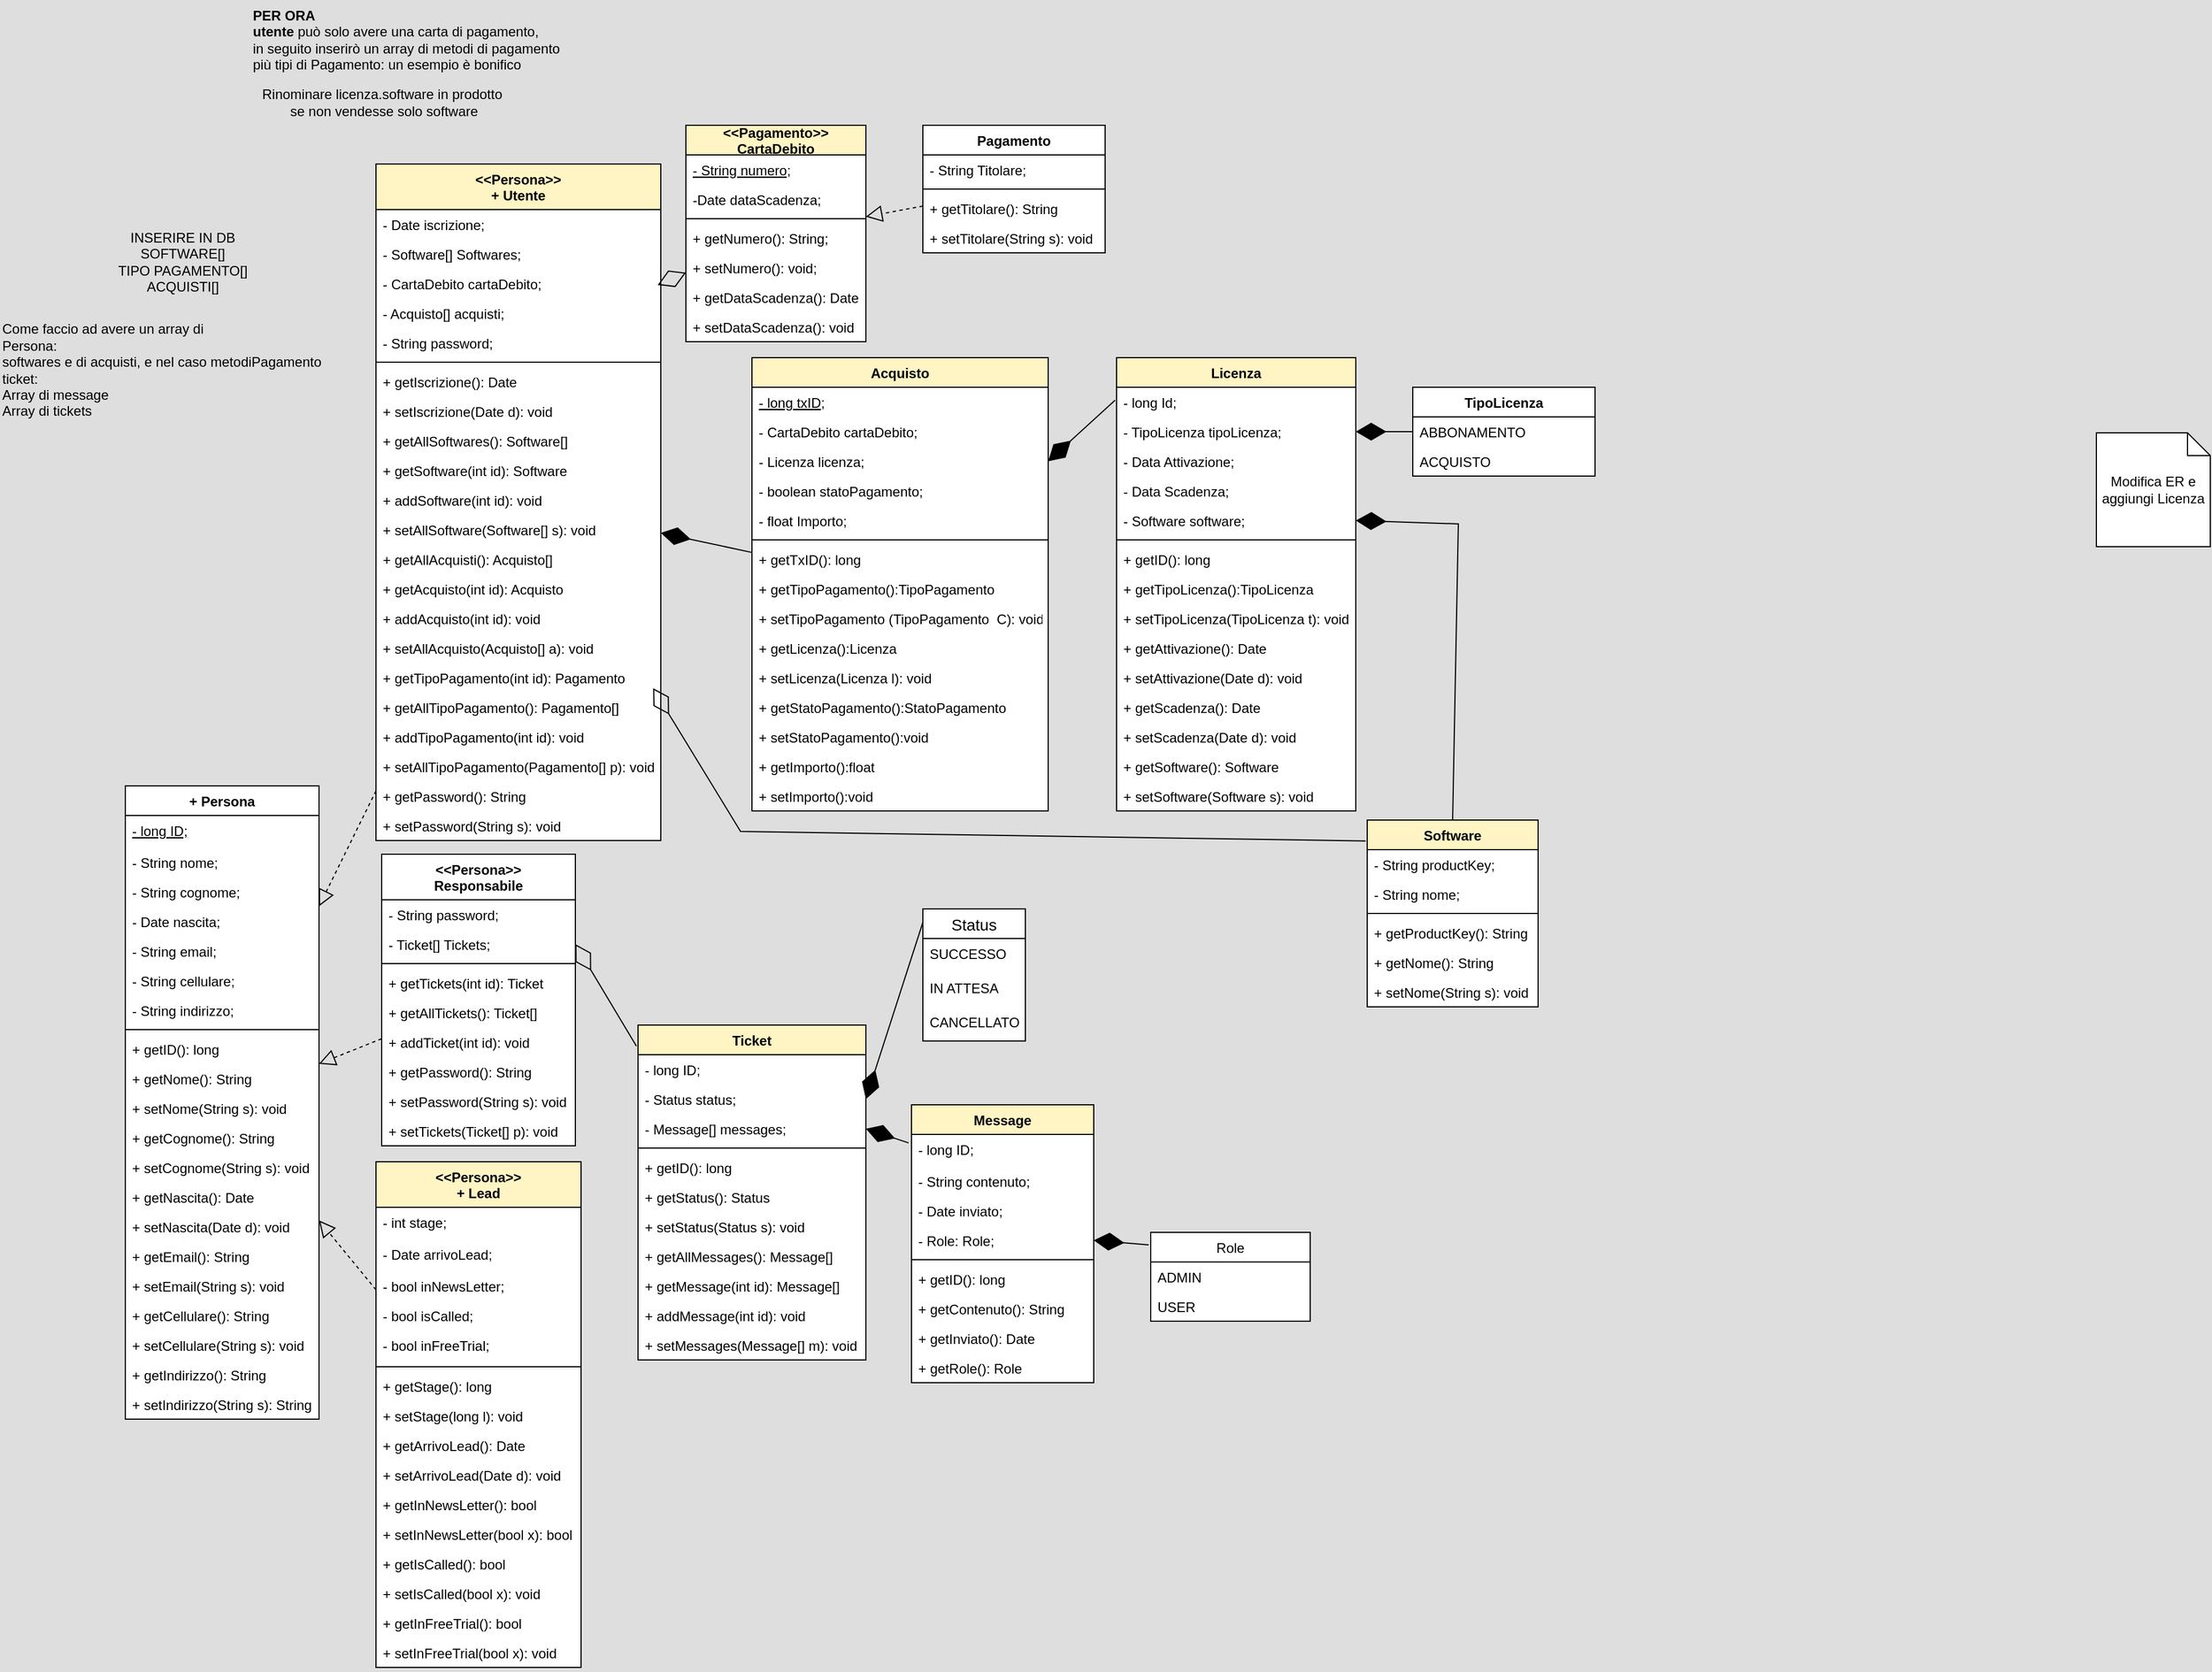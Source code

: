 <mxfile version="20.3.0" type="device" pages="2"><diagram id="IK3vK0G0o9EoGy9rTxzb" name="UML"><mxGraphModel dx="1534" dy="1497" grid="1" gridSize="10" guides="1" tooltips="1" connect="1" arrows="1" fold="1" page="0" pageScale="1" pageWidth="827" pageHeight="1169" background="#DEDEDE" math="0" shadow="0"><root><mxCell id="0"/><mxCell id="1" parent="0"/><mxCell id="DQ0m8PBiavSU6GINNRi6-1" value="+ Persona" style="swimlane;fontStyle=1;align=center;verticalAlign=top;childLayout=stackLayout;horizontal=1;startSize=26;horizontalStack=0;resizeParent=1;resizeParentMax=0;resizeLast=0;collapsible=1;marginBottom=0;swimlaneFillColor=default;" parent="1" vertex="1"><mxGeometry x="-390" y="160" width="170" height="556" as="geometry"><mxRectangle x="80" y="110" width="90" height="30" as="alternateBounds"/></mxGeometry></mxCell><mxCell id="DQ0m8PBiavSU6GINNRi6-45" value="- long ID;" style="text;strokeColor=none;fillColor=none;align=left;verticalAlign=top;spacingLeft=4;spacingRight=4;overflow=hidden;rotatable=0;points=[[0,0.5],[1,0.5]];portConstraint=eastwest;fontStyle=4" parent="DQ0m8PBiavSU6GINNRi6-1" vertex="1"><mxGeometry y="26" width="170" height="28" as="geometry"/></mxCell><mxCell id="DQ0m8PBiavSU6GINNRi6-2" value="- String nome;" style="text;strokeColor=none;fillColor=none;align=left;verticalAlign=top;spacingLeft=4;spacingRight=4;overflow=hidden;rotatable=0;points=[[0,0.5],[1,0.5]];portConstraint=eastwest;" parent="DQ0m8PBiavSU6GINNRi6-1" vertex="1"><mxGeometry y="54" width="170" height="26" as="geometry"/></mxCell><mxCell id="DQ0m8PBiavSU6GINNRi6-8" value="- String cognome;" style="text;strokeColor=none;fillColor=none;align=left;verticalAlign=top;spacingLeft=4;spacingRight=4;overflow=hidden;rotatable=0;points=[[0,0.5],[1,0.5]];portConstraint=eastwest;" parent="DQ0m8PBiavSU6GINNRi6-1" vertex="1"><mxGeometry y="80" width="170" height="26" as="geometry"/></mxCell><mxCell id="DQ0m8PBiavSU6GINNRi6-6" value="- Date nascita;" style="text;strokeColor=none;fillColor=none;align=left;verticalAlign=top;spacingLeft=4;spacingRight=4;overflow=hidden;rotatable=0;points=[[0,0.5],[1,0.5]];portConstraint=eastwest;" parent="DQ0m8PBiavSU6GINNRi6-1" vertex="1"><mxGeometry y="106" width="170" height="26" as="geometry"/></mxCell><mxCell id="DQ0m8PBiavSU6GINNRi6-13" value="- String email;" style="text;strokeColor=none;fillColor=none;align=left;verticalAlign=top;spacingLeft=4;spacingRight=4;overflow=hidden;rotatable=0;points=[[0,0.5],[1,0.5]];portConstraint=eastwest;" parent="DQ0m8PBiavSU6GINNRi6-1" vertex="1"><mxGeometry y="132" width="170" height="26" as="geometry"/></mxCell><mxCell id="DQ0m8PBiavSU6GINNRi6-5" value="- String cellulare;" style="text;strokeColor=none;fillColor=none;align=left;verticalAlign=top;spacingLeft=4;spacingRight=4;overflow=hidden;rotatable=0;points=[[0,0.5],[1,0.5]];portConstraint=eastwest;" parent="DQ0m8PBiavSU6GINNRi6-1" vertex="1"><mxGeometry y="158" width="170" height="26" as="geometry"/></mxCell><mxCell id="DQ0m8PBiavSU6GINNRi6-12" value="- String indirizzo;" style="text;strokeColor=none;fillColor=none;align=left;verticalAlign=top;spacingLeft=4;spacingRight=4;overflow=hidden;rotatable=0;points=[[0,0.5],[1,0.5]];portConstraint=eastwest;" parent="DQ0m8PBiavSU6GINNRi6-1" vertex="1"><mxGeometry y="184" width="170" height="26" as="geometry"/></mxCell><mxCell id="DQ0m8PBiavSU6GINNRi6-3" value="" style="line;strokeWidth=1;fillColor=none;align=left;verticalAlign=middle;spacingTop=-1;spacingLeft=3;spacingRight=3;rotatable=0;labelPosition=right;points=[];portConstraint=eastwest;strokeColor=inherit;" parent="DQ0m8PBiavSU6GINNRi6-1" vertex="1"><mxGeometry y="210" width="170" height="8" as="geometry"/></mxCell><mxCell id="-OvzuI-ZJLlZ87oFt1C5-37" value="+ getID(): long" style="text;strokeColor=none;fillColor=none;align=left;verticalAlign=top;spacingLeft=4;spacingRight=4;overflow=hidden;rotatable=0;points=[[0,0.5],[1,0.5]];portConstraint=eastwest;" parent="DQ0m8PBiavSU6GINNRi6-1" vertex="1"><mxGeometry y="218" width="170" height="26" as="geometry"/></mxCell><mxCell id="DQ0m8PBiavSU6GINNRi6-10" value="+ getNome(): String" style="text;strokeColor=none;fillColor=none;align=left;verticalAlign=top;spacingLeft=4;spacingRight=4;overflow=hidden;rotatable=0;points=[[0,0.5],[1,0.5]];portConstraint=eastwest;" parent="DQ0m8PBiavSU6GINNRi6-1" vertex="1"><mxGeometry y="244" width="170" height="26" as="geometry"/></mxCell><mxCell id="DQ0m8PBiavSU6GINNRi6-11" value="+ setNome(String s): void" style="text;strokeColor=none;fillColor=none;align=left;verticalAlign=top;spacingLeft=4;spacingRight=4;overflow=hidden;rotatable=0;points=[[0,0.5],[1,0.5]];portConstraint=eastwest;" parent="DQ0m8PBiavSU6GINNRi6-1" vertex="1"><mxGeometry y="270" width="170" height="26" as="geometry"/></mxCell><mxCell id="DQ0m8PBiavSU6GINNRi6-15" value="+ getCognome(): String" style="text;strokeColor=none;fillColor=none;align=left;verticalAlign=top;spacingLeft=4;spacingRight=4;overflow=hidden;rotatable=0;points=[[0,0.5],[1,0.5]];portConstraint=eastwest;" parent="DQ0m8PBiavSU6GINNRi6-1" vertex="1"><mxGeometry y="296" width="170" height="26" as="geometry"/></mxCell><mxCell id="DQ0m8PBiavSU6GINNRi6-16" value="+ setCognome(String s): void" style="text;strokeColor=none;fillColor=none;align=left;verticalAlign=top;spacingLeft=4;spacingRight=4;overflow=hidden;rotatable=0;points=[[0,0.5],[1,0.5]];portConstraint=eastwest;" parent="DQ0m8PBiavSU6GINNRi6-1" vertex="1"><mxGeometry y="322" width="170" height="26" as="geometry"/></mxCell><mxCell id="DQ0m8PBiavSU6GINNRi6-17" value="+ getNascita(): Date" style="text;strokeColor=none;fillColor=none;align=left;verticalAlign=top;spacingLeft=4;spacingRight=4;overflow=hidden;rotatable=0;points=[[0,0.5],[1,0.5]];portConstraint=eastwest;" parent="DQ0m8PBiavSU6GINNRi6-1" vertex="1"><mxGeometry y="348" width="170" height="26" as="geometry"/></mxCell><mxCell id="DQ0m8PBiavSU6GINNRi6-18" value="+ setNascita(Date d): void" style="text;strokeColor=none;fillColor=none;align=left;verticalAlign=top;spacingLeft=4;spacingRight=4;overflow=hidden;rotatable=0;points=[[0,0.5],[1,0.5]];portConstraint=eastwest;" parent="DQ0m8PBiavSU6GINNRi6-1" vertex="1"><mxGeometry y="374" width="170" height="26" as="geometry"/></mxCell><mxCell id="DQ0m8PBiavSU6GINNRi6-21" value="+ getEmail(): String" style="text;strokeColor=none;fillColor=none;align=left;verticalAlign=top;spacingLeft=4;spacingRight=4;overflow=hidden;rotatable=0;points=[[0,0.5],[1,0.5]];portConstraint=eastwest;" parent="DQ0m8PBiavSU6GINNRi6-1" vertex="1"><mxGeometry y="400" width="170" height="26" as="geometry"/></mxCell><mxCell id="DQ0m8PBiavSU6GINNRi6-22" value="+ setEmail(String s): void" style="text;strokeColor=none;fillColor=none;align=left;verticalAlign=top;spacingLeft=4;spacingRight=4;overflow=hidden;rotatable=0;points=[[0,0.5],[1,0.5]];portConstraint=eastwest;" parent="DQ0m8PBiavSU6GINNRi6-1" vertex="1"><mxGeometry y="426" width="170" height="26" as="geometry"/></mxCell><mxCell id="DQ0m8PBiavSU6GINNRi6-19" value="+ getCellulare(): String" style="text;strokeColor=none;fillColor=none;align=left;verticalAlign=top;spacingLeft=4;spacingRight=4;overflow=hidden;rotatable=0;points=[[0,0.5],[1,0.5]];portConstraint=eastwest;" parent="DQ0m8PBiavSU6GINNRi6-1" vertex="1"><mxGeometry y="452" width="170" height="26" as="geometry"/></mxCell><mxCell id="DQ0m8PBiavSU6GINNRi6-20" value="+ setCellulare(String s): void" style="text;strokeColor=none;fillColor=none;align=left;verticalAlign=top;spacingLeft=4;spacingRight=4;overflow=hidden;rotatable=0;points=[[0,0.5],[1,0.5]];portConstraint=eastwest;" parent="DQ0m8PBiavSU6GINNRi6-1" vertex="1"><mxGeometry y="478" width="170" height="26" as="geometry"/></mxCell><mxCell id="DQ0m8PBiavSU6GINNRi6-23" value="+ getIndirizzo(): String" style="text;strokeColor=none;fillColor=none;align=left;verticalAlign=top;spacingLeft=4;spacingRight=4;overflow=hidden;rotatable=0;points=[[0,0.5],[1,0.5]];portConstraint=eastwest;" parent="DQ0m8PBiavSU6GINNRi6-1" vertex="1"><mxGeometry y="504" width="170" height="26" as="geometry"/></mxCell><mxCell id="DQ0m8PBiavSU6GINNRi6-24" value="+ setIndirizzo(String s): String" style="text;strokeColor=none;fillColor=none;align=left;verticalAlign=top;spacingLeft=4;spacingRight=4;overflow=hidden;rotatable=0;points=[[0,0.5],[1,0.5]];portConstraint=eastwest;" parent="DQ0m8PBiavSU6GINNRi6-1" vertex="1"><mxGeometry y="530" width="170" height="26" as="geometry"/></mxCell><mxCell id="DQ0m8PBiavSU6GINNRi6-25" value="&lt;&lt;Persona&gt;&gt;&#10;+ Utente" style="swimlane;fontStyle=1;align=center;verticalAlign=top;childLayout=stackLayout;horizontal=1;startSize=40;horizontalStack=0;resizeParent=1;resizeParentMax=0;resizeLast=0;collapsible=1;marginBottom=0;fillColor=#FFF4C3;gradientColor=none;swimlaneFillColor=default;" parent="1" vertex="1"><mxGeometry x="-170" y="-386" width="250" height="594" as="geometry"><mxRectangle x="-140" y="-110" width="120" height="40" as="alternateBounds"/></mxGeometry></mxCell><mxCell id="DQ0m8PBiavSU6GINNRi6-26" value="- Date iscrizione;" style="text;align=left;verticalAlign=top;spacingLeft=4;spacingRight=4;overflow=hidden;rotatable=0;points=[[0,0.5],[1,0.5]];portConstraint=eastwest;" parent="DQ0m8PBiavSU6GINNRi6-25" vertex="1"><mxGeometry y="40" width="250" height="26" as="geometry"/></mxCell><mxCell id="0s8G2xlcsdHce_y0u6r5-20" value="- Software[] Softwares;" style="text;strokeColor=none;fillColor=none;align=left;verticalAlign=top;spacingLeft=4;spacingRight=4;overflow=hidden;rotatable=0;points=[[0,0.5],[1,0.5]];portConstraint=eastwest;" parent="DQ0m8PBiavSU6GINNRi6-25" vertex="1"><mxGeometry y="66" width="250" height="26" as="geometry"/></mxCell><mxCell id="-OvzuI-ZJLlZ87oFt1C5-1" value="- CartaDebito cartaDebito;" style="text;strokeColor=none;fillColor=none;align=left;verticalAlign=top;spacingLeft=4;spacingRight=4;overflow=hidden;rotatable=0;points=[[0,0.5],[1,0.5]];portConstraint=eastwest;" parent="DQ0m8PBiavSU6GINNRi6-25" vertex="1"><mxGeometry y="92" width="250" height="26" as="geometry"/></mxCell><mxCell id="-OvzuI-ZJLlZ87oFt1C5-43" value="- Acquisto[] acquisti;" style="text;strokeColor=none;fillColor=none;align=left;verticalAlign=top;spacingLeft=4;spacingRight=4;overflow=hidden;rotatable=0;points=[[0,0.5],[1,0.5]];portConstraint=eastwest;" parent="DQ0m8PBiavSU6GINNRi6-25" vertex="1"><mxGeometry y="118" width="250" height="26" as="geometry"/></mxCell><mxCell id="Kevqi-gnUqdKuhdkjtFT-1" value="- String password;" style="text;strokeColor=none;fillColor=none;align=left;verticalAlign=top;spacingLeft=4;spacingRight=4;overflow=hidden;rotatable=0;points=[[0,0.5],[1,0.5]];portConstraint=eastwest;" vertex="1" parent="DQ0m8PBiavSU6GINNRi6-25"><mxGeometry y="144" width="250" height="26" as="geometry"/></mxCell><mxCell id="DQ0m8PBiavSU6GINNRi6-27" value="" style="line;strokeWidth=1;fillColor=none;align=left;verticalAlign=middle;spacingTop=-1;spacingLeft=3;spacingRight=3;rotatable=0;labelPosition=right;points=[];portConstraint=eastwest;strokeColor=inherit;" parent="DQ0m8PBiavSU6GINNRi6-25" vertex="1"><mxGeometry y="170" width="250" height="8" as="geometry"/></mxCell><mxCell id="DQ0m8PBiavSU6GINNRi6-28" value="+ getIscrizione(): Date" style="text;strokeColor=none;fillColor=none;align=left;verticalAlign=top;spacingLeft=4;spacingRight=4;overflow=hidden;rotatable=0;points=[[0,0.5],[1,0.5]];portConstraint=eastwest;" parent="DQ0m8PBiavSU6GINNRi6-25" vertex="1"><mxGeometry y="178" width="250" height="26" as="geometry"/></mxCell><mxCell id="DQ0m8PBiavSU6GINNRi6-33" value="+ setIscrizione(Date d): void" style="text;strokeColor=none;fillColor=none;align=left;verticalAlign=top;spacingLeft=4;spacingRight=4;overflow=hidden;rotatable=0;points=[[0,0.5],[1,0.5]];portConstraint=eastwest;" parent="DQ0m8PBiavSU6GINNRi6-25" vertex="1"><mxGeometry y="204" width="250" height="26" as="geometry"/></mxCell><mxCell id="-OvzuI-ZJLlZ87oFt1C5-50" value="+ getAllSoftwares(): Software[]" style="text;strokeColor=none;fillColor=none;align=left;verticalAlign=top;spacingLeft=4;spacingRight=4;overflow=hidden;rotatable=0;points=[[0,0.5],[1,0.5]];portConstraint=eastwest;" parent="DQ0m8PBiavSU6GINNRi6-25" vertex="1"><mxGeometry y="230" width="250" height="26" as="geometry"/></mxCell><mxCell id="-OvzuI-ZJLlZ87oFt1C5-51" value="+ getSoftware(int id): Software" style="text;strokeColor=none;fillColor=none;align=left;verticalAlign=top;spacingLeft=4;spacingRight=4;overflow=hidden;rotatable=0;points=[[0,0.5],[1,0.5]];portConstraint=eastwest;" parent="DQ0m8PBiavSU6GINNRi6-25" vertex="1"><mxGeometry y="256" width="250" height="26" as="geometry"/></mxCell><mxCell id="ofJA8Cu4-AnuyaoZNTdQ-7" value="+ addSoftware(int id): void" style="text;strokeColor=none;fillColor=none;align=left;verticalAlign=top;spacingLeft=4;spacingRight=4;overflow=hidden;rotatable=0;points=[[0,0.5],[1,0.5]];portConstraint=eastwest;" parent="DQ0m8PBiavSU6GINNRi6-25" vertex="1"><mxGeometry y="282" width="250" height="26" as="geometry"/></mxCell><mxCell id="ofJA8Cu4-AnuyaoZNTdQ-10" value="+ setAllSoftware(Software[] s): void" style="text;strokeColor=none;fillColor=none;align=left;verticalAlign=top;spacingLeft=4;spacingRight=4;overflow=hidden;rotatable=0;points=[[0,0.5],[1,0.5]];portConstraint=eastwest;" parent="DQ0m8PBiavSU6GINNRi6-25" vertex="1"><mxGeometry y="308" width="250" height="26" as="geometry"/></mxCell><mxCell id="-OvzuI-ZJLlZ87oFt1C5-52" value="+ getAllAcquisti(): Acquisto[]" style="text;strokeColor=none;fillColor=none;align=left;verticalAlign=top;spacingLeft=4;spacingRight=4;overflow=hidden;rotatable=0;points=[[0,0.5],[1,0.5]];portConstraint=eastwest;" parent="DQ0m8PBiavSU6GINNRi6-25" vertex="1"><mxGeometry y="334" width="250" height="26" as="geometry"/></mxCell><mxCell id="-OvzuI-ZJLlZ87oFt1C5-53" value="+ getAcquisto(int id): Acquisto" style="text;strokeColor=none;fillColor=none;align=left;verticalAlign=top;spacingLeft=4;spacingRight=4;overflow=hidden;rotatable=0;points=[[0,0.5],[1,0.5]];portConstraint=eastwest;" parent="DQ0m8PBiavSU6GINNRi6-25" vertex="1"><mxGeometry y="360" width="250" height="26" as="geometry"/></mxCell><mxCell id="ofJA8Cu4-AnuyaoZNTdQ-8" value="+ addAcquisto(int id): void" style="text;strokeColor=none;fillColor=none;align=left;verticalAlign=top;spacingLeft=4;spacingRight=4;overflow=hidden;rotatable=0;points=[[0,0.5],[1,0.5]];portConstraint=eastwest;" parent="DQ0m8PBiavSU6GINNRi6-25" vertex="1"><mxGeometry y="386" width="250" height="26" as="geometry"/></mxCell><mxCell id="ofJA8Cu4-AnuyaoZNTdQ-11" value="+ setAllAcquisto(Acquisto[] a): void" style="text;strokeColor=none;fillColor=none;align=left;verticalAlign=top;spacingLeft=4;spacingRight=4;overflow=hidden;rotatable=0;points=[[0,0.5],[1,0.5]];portConstraint=eastwest;" parent="DQ0m8PBiavSU6GINNRi6-25" vertex="1"><mxGeometry y="412" width="250" height="26" as="geometry"/></mxCell><mxCell id="-OvzuI-ZJLlZ87oFt1C5-54" value="+ getTipoPagamento(int id): Pagamento" style="text;strokeColor=none;fillColor=none;align=left;verticalAlign=top;spacingLeft=4;spacingRight=4;overflow=hidden;rotatable=0;points=[[0,0.5],[1,0.5]];portConstraint=eastwest;" parent="DQ0m8PBiavSU6GINNRi6-25" vertex="1"><mxGeometry y="438" width="250" height="26" as="geometry"/></mxCell><mxCell id="-OvzuI-ZJLlZ87oFt1C5-55" value="+ getAllTipoPagamento(): Pagamento[]" style="text;strokeColor=none;fillColor=none;align=left;verticalAlign=top;spacingLeft=4;spacingRight=4;overflow=hidden;rotatable=0;points=[[0,0.5],[1,0.5]];portConstraint=eastwest;" parent="DQ0m8PBiavSU6GINNRi6-25" vertex="1"><mxGeometry y="464" width="250" height="26" as="geometry"/></mxCell><mxCell id="ofJA8Cu4-AnuyaoZNTdQ-9" value="+ addTipoPagamento(int id): void" style="text;strokeColor=none;fillColor=none;align=left;verticalAlign=top;spacingLeft=4;spacingRight=4;overflow=hidden;rotatable=0;points=[[0,0.5],[1,0.5]];portConstraint=eastwest;" parent="DQ0m8PBiavSU6GINNRi6-25" vertex="1"><mxGeometry y="490" width="250" height="26" as="geometry"/></mxCell><mxCell id="ofJA8Cu4-AnuyaoZNTdQ-12" value="+ setAllTipoPagamento(Pagamento[] p): void" style="text;strokeColor=none;fillColor=none;align=left;verticalAlign=top;spacingLeft=4;spacingRight=4;overflow=hidden;rotatable=0;points=[[0,0.5],[1,0.5]];portConstraint=eastwest;" parent="DQ0m8PBiavSU6GINNRi6-25" vertex="1"><mxGeometry y="516" width="250" height="26" as="geometry"/></mxCell><mxCell id="Kevqi-gnUqdKuhdkjtFT-3" value="+ getPassword(): String" style="text;strokeColor=none;fillColor=none;align=left;verticalAlign=top;spacingLeft=4;spacingRight=4;overflow=hidden;rotatable=0;points=[[0,0.5],[1,0.5]];portConstraint=eastwest;" vertex="1" parent="DQ0m8PBiavSU6GINNRi6-25"><mxGeometry y="542" width="250" height="26" as="geometry"/></mxCell><mxCell id="Kevqi-gnUqdKuhdkjtFT-4" value="+ setPassword(String s): void" style="text;strokeColor=none;fillColor=none;align=left;verticalAlign=top;spacingLeft=4;spacingRight=4;overflow=hidden;rotatable=0;points=[[0,0.5],[1,0.5]];portConstraint=eastwest;" vertex="1" parent="DQ0m8PBiavSU6GINNRi6-25"><mxGeometry y="568" width="250" height="26" as="geometry"/></mxCell><mxCell id="DQ0m8PBiavSU6GINNRi6-29" value="" style="endArrow=block;dashed=1;endFill=0;endSize=12;html=1;rounded=0;" parent="1" source="DQ0m8PBiavSU6GINNRi6-25" target="DQ0m8PBiavSU6GINNRi6-1" edge="1"><mxGeometry width="160" relative="1" as="geometry"><mxPoint x="240" y="390" as="sourcePoint"/><mxPoint x="-10" y="300" as="targetPoint"/><Array as="points"/></mxGeometry></mxCell><mxCell id="DQ0m8PBiavSU6GINNRi6-34" value="&lt;&lt;Persona&gt;&gt;&#10;+ Lead" style="swimlane;fontStyle=1;align=center;verticalAlign=top;childLayout=stackLayout;horizontal=1;startSize=40;horizontalStack=0;resizeParent=1;resizeParentMax=0;resizeLast=0;collapsible=1;marginBottom=0;swimlaneFillColor=default;fillColor=#FFF4C3;" parent="1" vertex="1"><mxGeometry x="-170" y="490" width="180" height="444" as="geometry"/></mxCell><mxCell id="DQ0m8PBiavSU6GINNRi6-41" value="- int stage;" style="text;strokeColor=none;fillColor=none;align=left;verticalAlign=top;spacingLeft=4;spacingRight=4;overflow=hidden;rotatable=0;points=[[0,0.5],[1,0.5]];portConstraint=eastwest;" parent="DQ0m8PBiavSU6GINNRi6-34" vertex="1"><mxGeometry y="40" width="180" height="28" as="geometry"/></mxCell><mxCell id="DQ0m8PBiavSU6GINNRi6-42" value="- Date arrivoLead;" style="text;strokeColor=none;fillColor=none;align=left;verticalAlign=top;spacingLeft=4;spacingRight=4;overflow=hidden;rotatable=0;points=[[0,0.5],[1,0.5]];portConstraint=eastwest;" parent="DQ0m8PBiavSU6GINNRi6-34" vertex="1"><mxGeometry y="68" width="180" height="28" as="geometry"/></mxCell><mxCell id="DQ0m8PBiavSU6GINNRi6-35" value="- bool inNewsLetter;" style="text;strokeColor=none;fillColor=none;align=left;verticalAlign=top;spacingLeft=4;spacingRight=4;overflow=hidden;rotatable=0;points=[[0,0.5],[1,0.5]];portConstraint=eastwest;" parent="DQ0m8PBiavSU6GINNRi6-34" vertex="1"><mxGeometry y="96" width="180" height="26" as="geometry"/></mxCell><mxCell id="DQ0m8PBiavSU6GINNRi6-40" value="- bool isCalled;" style="text;strokeColor=none;fillColor=none;align=left;verticalAlign=top;spacingLeft=4;spacingRight=4;overflow=hidden;rotatable=0;points=[[0,0.5],[1,0.5]];portConstraint=eastwest;" parent="DQ0m8PBiavSU6GINNRi6-34" vertex="1"><mxGeometry y="122" width="180" height="26" as="geometry"/></mxCell><mxCell id="DQ0m8PBiavSU6GINNRi6-39" value="- bool inFreeTrial;" style="text;strokeColor=none;fillColor=none;align=left;verticalAlign=top;spacingLeft=4;spacingRight=4;overflow=hidden;rotatable=0;points=[[0,0.5],[1,0.5]];portConstraint=eastwest;" parent="DQ0m8PBiavSU6GINNRi6-34" vertex="1"><mxGeometry y="148" width="180" height="28" as="geometry"/></mxCell><mxCell id="DQ0m8PBiavSU6GINNRi6-36" value="" style="line;strokeWidth=1;fillColor=none;align=left;verticalAlign=middle;spacingTop=-1;spacingLeft=3;spacingRight=3;rotatable=0;labelPosition=right;points=[];portConstraint=eastwest;strokeColor=inherit;" parent="DQ0m8PBiavSU6GINNRi6-34" vertex="1"><mxGeometry y="176" width="180" height="8" as="geometry"/></mxCell><mxCell id="DQ0m8PBiavSU6GINNRi6-37" value="+ getStage(): long" style="text;strokeColor=none;fillColor=none;align=left;verticalAlign=top;spacingLeft=4;spacingRight=4;overflow=hidden;rotatable=0;points=[[0,0.5],[1,0.5]];portConstraint=eastwest;" parent="DQ0m8PBiavSU6GINNRi6-34" vertex="1"><mxGeometry y="184" width="180" height="26" as="geometry"/></mxCell><mxCell id="DQ0m8PBiavSU6GINNRi6-47" value="+ setStage(long l): void" style="text;strokeColor=none;fillColor=none;align=left;verticalAlign=top;spacingLeft=4;spacingRight=4;overflow=hidden;rotatable=0;points=[[0,0.5],[1,0.5]];portConstraint=eastwest;" parent="DQ0m8PBiavSU6GINNRi6-34" vertex="1"><mxGeometry y="210" width="180" height="26" as="geometry"/></mxCell><mxCell id="DQ0m8PBiavSU6GINNRi6-44" value="+ getArrivoLead(): Date" style="text;strokeColor=none;fillColor=none;align=left;verticalAlign=top;spacingLeft=4;spacingRight=4;overflow=hidden;rotatable=0;points=[[0,0.5],[1,0.5]];portConstraint=eastwest;" parent="DQ0m8PBiavSU6GINNRi6-34" vertex="1"><mxGeometry y="236" width="180" height="26" as="geometry"/></mxCell><mxCell id="DQ0m8PBiavSU6GINNRi6-48" value="+ setArrivoLead(Date d): void" style="text;strokeColor=none;fillColor=none;align=left;verticalAlign=top;spacingLeft=4;spacingRight=4;overflow=hidden;rotatable=0;points=[[0,0.5],[1,0.5]];portConstraint=eastwest;" parent="DQ0m8PBiavSU6GINNRi6-34" vertex="1"><mxGeometry y="262" width="180" height="26" as="geometry"/></mxCell><mxCell id="DQ0m8PBiavSU6GINNRi6-49" value="+ getInNewsLetter(): bool" style="text;strokeColor=none;fillColor=none;align=left;verticalAlign=top;spacingLeft=4;spacingRight=4;overflow=hidden;rotatable=0;points=[[0,0.5],[1,0.5]];portConstraint=eastwest;" parent="DQ0m8PBiavSU6GINNRi6-34" vertex="1"><mxGeometry y="288" width="180" height="26" as="geometry"/></mxCell><mxCell id="DQ0m8PBiavSU6GINNRi6-50" value="+ setInNewsLetter(bool x): bool" style="text;strokeColor=none;fillColor=none;align=left;verticalAlign=top;spacingLeft=4;spacingRight=4;overflow=hidden;rotatable=0;points=[[0,0.5],[1,0.5]];portConstraint=eastwest;" parent="DQ0m8PBiavSU6GINNRi6-34" vertex="1"><mxGeometry y="314" width="180" height="26" as="geometry"/></mxCell><mxCell id="DQ0m8PBiavSU6GINNRi6-51" value="+ getIsCalled(): bool" style="text;strokeColor=none;fillColor=none;align=left;verticalAlign=top;spacingLeft=4;spacingRight=4;overflow=hidden;rotatable=0;points=[[0,0.5],[1,0.5]];portConstraint=eastwest;" parent="DQ0m8PBiavSU6GINNRi6-34" vertex="1"><mxGeometry y="340" width="180" height="26" as="geometry"/></mxCell><mxCell id="DQ0m8PBiavSU6GINNRi6-52" value="+ setIsCalled(bool x): void" style="text;strokeColor=none;fillColor=none;align=left;verticalAlign=top;spacingLeft=4;spacingRight=4;overflow=hidden;rotatable=0;points=[[0,0.5],[1,0.5]];portConstraint=eastwest;" parent="DQ0m8PBiavSU6GINNRi6-34" vertex="1"><mxGeometry y="366" width="180" height="26" as="geometry"/></mxCell><mxCell id="DQ0m8PBiavSU6GINNRi6-54" value="+ getInFreeTrial(): bool" style="text;strokeColor=none;fillColor=none;align=left;verticalAlign=top;spacingLeft=4;spacingRight=4;overflow=hidden;rotatable=0;points=[[0,0.5],[1,0.5]];portConstraint=eastwest;" parent="DQ0m8PBiavSU6GINNRi6-34" vertex="1"><mxGeometry y="392" width="180" height="26" as="geometry"/></mxCell><mxCell id="DQ0m8PBiavSU6GINNRi6-53" value="+ setInFreeTrial(bool x): void" style="text;strokeColor=none;fillColor=none;align=left;verticalAlign=top;spacingLeft=4;spacingRight=4;overflow=hidden;rotatable=0;points=[[0,0.5],[1,0.5]];portConstraint=eastwest;" parent="DQ0m8PBiavSU6GINNRi6-34" vertex="1"><mxGeometry y="418" width="180" height="26" as="geometry"/></mxCell><mxCell id="DQ0m8PBiavSU6GINNRi6-43" value="" style="endArrow=block;dashed=1;endFill=0;endSize=12;html=1;rounded=0;" parent="1" source="DQ0m8PBiavSU6GINNRi6-34" target="DQ0m8PBiavSU6GINNRi6-1" edge="1"><mxGeometry width="160" relative="1" as="geometry"><mxPoint x="240" y="380" as="sourcePoint"/><mxPoint x="70" y="370" as="targetPoint"/><Array as="points"/></mxGeometry></mxCell><mxCell id="DQ0m8PBiavSU6GINNRi6-56" value="&lt;&lt;Pagamento&gt;&gt;&#10;CartaDebito" style="swimlane;fontStyle=1;childLayout=stackLayout;horizontal=1;startSize=26;fillColor=#FFF4C3;horizontalStack=0;resizeParent=1;resizeParentMax=0;resizeLast=0;collapsible=1;marginBottom=0;swimlaneFillColor=default;" parent="1" vertex="1"><mxGeometry x="102" y="-420" width="158" height="190" as="geometry"/></mxCell><mxCell id="DQ0m8PBiavSU6GINNRi6-58" value="- String numero;" style="text;strokeColor=none;fillColor=none;align=left;verticalAlign=top;spacingLeft=4;spacingRight=4;overflow=hidden;rotatable=0;points=[[0,0.5],[1,0.5]];portConstraint=eastwest;fontStyle=4" parent="DQ0m8PBiavSU6GINNRi6-56" vertex="1"><mxGeometry y="26" width="158" height="26" as="geometry"/></mxCell><mxCell id="DQ0m8PBiavSU6GINNRi6-57" value="-Date dataScadenza;" style="text;strokeColor=none;fillColor=none;align=left;verticalAlign=top;spacingLeft=4;spacingRight=4;overflow=hidden;rotatable=0;points=[[0,0.5],[1,0.5]];portConstraint=eastwest;" parent="DQ0m8PBiavSU6GINNRi6-56" vertex="1"><mxGeometry y="52" width="158" height="26" as="geometry"/></mxCell><mxCell id="DQ0m8PBiavSU6GINNRi6-61" value="" style="line;strokeWidth=1;fillColor=none;align=left;verticalAlign=middle;spacingTop=-1;spacingLeft=3;spacingRight=3;rotatable=0;labelPosition=right;points=[];portConstraint=eastwest;strokeColor=inherit;" parent="DQ0m8PBiavSU6GINNRi6-56" vertex="1"><mxGeometry y="78" width="158" height="8" as="geometry"/></mxCell><mxCell id="DQ0m8PBiavSU6GINNRi6-60" value="+ getNumero(): String;" style="text;strokeColor=none;fillColor=none;align=left;verticalAlign=top;spacingLeft=4;spacingRight=4;overflow=hidden;rotatable=0;points=[[0,0.5],[1,0.5]];portConstraint=eastwest;" parent="DQ0m8PBiavSU6GINNRi6-56" vertex="1"><mxGeometry y="86" width="158" height="26" as="geometry"/></mxCell><mxCell id="DQ0m8PBiavSU6GINNRi6-62" value="+ setNumero(): void;" style="text;strokeColor=none;fillColor=none;align=left;verticalAlign=top;spacingLeft=4;spacingRight=4;overflow=hidden;rotatable=0;points=[[0,0.5],[1,0.5]];portConstraint=eastwest;" parent="DQ0m8PBiavSU6GINNRi6-56" vertex="1"><mxGeometry y="112" width="158" height="26" as="geometry"/></mxCell><mxCell id="DQ0m8PBiavSU6GINNRi6-64" value="+ getDataScadenza(): Date" style="text;strokeColor=none;fillColor=none;align=left;verticalAlign=top;spacingLeft=4;spacingRight=4;overflow=hidden;rotatable=0;points=[[0,0.5],[1,0.5]];portConstraint=eastwest;" parent="DQ0m8PBiavSU6GINNRi6-56" vertex="1"><mxGeometry y="138" width="158" height="26" as="geometry"/></mxCell><mxCell id="DQ0m8PBiavSU6GINNRi6-63" value="+ setDataScadenza(): void" style="text;strokeColor=none;fillColor=none;align=left;verticalAlign=top;spacingLeft=4;spacingRight=4;overflow=hidden;rotatable=0;points=[[0,0.5],[1,0.5]];portConstraint=eastwest;" parent="DQ0m8PBiavSU6GINNRi6-56" vertex="1"><mxGeometry y="164" width="158" height="26" as="geometry"/></mxCell><mxCell id="DQ0m8PBiavSU6GINNRi6-68" value="Software" style="swimlane;fontStyle=1;align=center;verticalAlign=top;childLayout=stackLayout;horizontal=1;startSize=26;horizontalStack=0;resizeParent=1;resizeParentMax=0;resizeLast=0;collapsible=1;marginBottom=0;swimlaneFillColor=default;fillColor=#FFF4C3;" parent="1" vertex="1"><mxGeometry x="700" y="190" width="150" height="164" as="geometry"/></mxCell><mxCell id="DQ0m8PBiavSU6GINNRi6-69" value="- String productKey;" style="text;strokeColor=none;fillColor=none;align=left;verticalAlign=top;spacingLeft=4;spacingRight=4;overflow=hidden;rotatable=0;points=[[0,0.5],[1,0.5]];portConstraint=eastwest;" parent="DQ0m8PBiavSU6GINNRi6-68" vertex="1"><mxGeometry y="26" width="150" height="26" as="geometry"/></mxCell><mxCell id="DQ0m8PBiavSU6GINNRi6-72" value="- String nome;" style="text;strokeColor=none;fillColor=none;align=left;verticalAlign=top;spacingLeft=4;spacingRight=4;overflow=hidden;rotatable=0;points=[[0,0.5],[1,0.5]];portConstraint=eastwest;" parent="DQ0m8PBiavSU6GINNRi6-68" vertex="1"><mxGeometry y="52" width="150" height="26" as="geometry"/></mxCell><mxCell id="DQ0m8PBiavSU6GINNRi6-70" value="" style="line;strokeWidth=1;fillColor=none;align=left;verticalAlign=middle;spacingTop=-1;spacingLeft=3;spacingRight=3;rotatable=0;labelPosition=right;points=[];portConstraint=eastwest;strokeColor=inherit;" parent="DQ0m8PBiavSU6GINNRi6-68" vertex="1"><mxGeometry y="78" width="150" height="8" as="geometry"/></mxCell><mxCell id="DQ0m8PBiavSU6GINNRi6-71" value="+ getProductKey(): String" style="text;strokeColor=none;fillColor=none;align=left;verticalAlign=top;spacingLeft=4;spacingRight=4;overflow=hidden;rotatable=0;points=[[0,0.5],[1,0.5]];portConstraint=eastwest;" parent="DQ0m8PBiavSU6GINNRi6-68" vertex="1"><mxGeometry y="86" width="150" height="26" as="geometry"/></mxCell><mxCell id="DQ0m8PBiavSU6GINNRi6-73" value="+ getNome(): String" style="text;strokeColor=none;fillColor=none;align=left;verticalAlign=top;spacingLeft=4;spacingRight=4;overflow=hidden;rotatable=0;points=[[0,0.5],[1,0.5]];portConstraint=eastwest;" parent="DQ0m8PBiavSU6GINNRi6-68" vertex="1"><mxGeometry y="112" width="150" height="26" as="geometry"/></mxCell><mxCell id="DQ0m8PBiavSU6GINNRi6-74" value="+ setNome(String s): void" style="text;strokeColor=none;fillColor=none;align=left;verticalAlign=top;spacingLeft=4;spacingRight=4;overflow=hidden;rotatable=0;points=[[0,0.5],[1,0.5]];portConstraint=eastwest;" parent="DQ0m8PBiavSU6GINNRi6-68" vertex="1"><mxGeometry y="138" width="150" height="26" as="geometry"/></mxCell><mxCell id="DQ0m8PBiavSU6GINNRi6-76" value="Acquisto" style="swimlane;fontStyle=1;align=center;verticalAlign=top;childLayout=stackLayout;horizontal=1;startSize=26;horizontalStack=0;resizeParent=1;resizeParentMax=0;resizeLast=0;collapsible=1;marginBottom=0;swimlaneFillColor=default;fillColor=#FFF4C3;" parent="1" vertex="1"><mxGeometry x="160" y="-216" width="260" height="398" as="geometry"/></mxCell><mxCell id="DQ0m8PBiavSU6GINNRi6-82" value="- long txID;" style="text;strokeColor=none;fillColor=none;align=left;verticalAlign=top;spacingLeft=4;spacingRight=4;overflow=hidden;rotatable=0;points=[[0,0.5],[1,0.5]];portConstraint=eastwest;fontStyle=4" parent="DQ0m8PBiavSU6GINNRi6-76" vertex="1"><mxGeometry y="26" width="260" height="26" as="geometry"/></mxCell><mxCell id="DQ0m8PBiavSU6GINNRi6-83" value="- CartaDebito cartaDebito;" style="text;strokeColor=none;fillColor=none;align=left;verticalAlign=top;spacingLeft=4;spacingRight=4;overflow=hidden;rotatable=0;points=[[0,0.5],[1,0.5]];portConstraint=eastwest;" parent="DQ0m8PBiavSU6GINNRi6-76" vertex="1"><mxGeometry y="52" width="260" height="26" as="geometry"/></mxCell><mxCell id="DQ0m8PBiavSU6GINNRi6-84" value="- Licenza licenza;" style="text;strokeColor=none;fillColor=none;align=left;verticalAlign=top;spacingLeft=4;spacingRight=4;overflow=hidden;rotatable=0;points=[[0,0.5],[1,0.5]];portConstraint=eastwest;fontStyle=0" parent="DQ0m8PBiavSU6GINNRi6-76" vertex="1"><mxGeometry y="78" width="260" height="26" as="geometry"/></mxCell><mxCell id="-OvzuI-ZJLlZ87oFt1C5-12" value="- boolean statoPagamento;" style="text;strokeColor=none;fillColor=none;align=left;verticalAlign=top;spacingLeft=4;spacingRight=4;overflow=hidden;rotatable=0;points=[[0,0.5],[1,0.5]];portConstraint=eastwest;fontStyle=0" parent="DQ0m8PBiavSU6GINNRi6-76" vertex="1"><mxGeometry y="104" width="260" height="26" as="geometry"/></mxCell><mxCell id="-OvzuI-ZJLlZ87oFt1C5-21" value="- float Importo;" style="text;strokeColor=none;fillColor=none;align=left;verticalAlign=top;spacingLeft=4;spacingRight=4;overflow=hidden;rotatable=0;points=[[0,0.5],[1,0.5]];portConstraint=eastwest;" parent="DQ0m8PBiavSU6GINNRi6-76" vertex="1"><mxGeometry y="130" width="260" height="26" as="geometry"/></mxCell><mxCell id="DQ0m8PBiavSU6GINNRi6-78" value="" style="line;strokeWidth=1;fillColor=none;align=left;verticalAlign=middle;spacingTop=-1;spacingLeft=3;spacingRight=3;rotatable=0;labelPosition=right;points=[];portConstraint=eastwest;strokeColor=inherit;" parent="DQ0m8PBiavSU6GINNRi6-76" vertex="1"><mxGeometry y="156" width="260" height="8" as="geometry"/></mxCell><mxCell id="DQ0m8PBiavSU6GINNRi6-85" value="+ getTxID(): long" style="text;strokeColor=none;fillColor=none;align=left;verticalAlign=top;spacingLeft=4;spacingRight=4;overflow=hidden;rotatable=0;points=[[0,0.5],[1,0.5]];portConstraint=eastwest;" parent="DQ0m8PBiavSU6GINNRi6-76" vertex="1"><mxGeometry y="164" width="260" height="26" as="geometry"/></mxCell><mxCell id="DQ0m8PBiavSU6GINNRi6-92" value="+ getTipoPagamento():TipoPagamento " style="text;strokeColor=none;fillColor=none;align=left;verticalAlign=top;spacingLeft=4;spacingRight=4;overflow=hidden;rotatable=0;points=[[0,0.5],[1,0.5]];portConstraint=eastwest;" parent="DQ0m8PBiavSU6GINNRi6-76" vertex="1"><mxGeometry y="190" width="260" height="26" as="geometry"/></mxCell><mxCell id="DQ0m8PBiavSU6GINNRi6-95" value="+ setTipoPagamento (TipoPagamento  C): void" style="text;strokeColor=none;fillColor=none;align=left;verticalAlign=top;spacingLeft=4;spacingRight=4;overflow=hidden;rotatable=0;points=[[0,0.5],[1,0.5]];portConstraint=eastwest;" parent="DQ0m8PBiavSU6GINNRi6-76" vertex="1"><mxGeometry y="216" width="260" height="26" as="geometry"/></mxCell><mxCell id="ofJA8Cu4-AnuyaoZNTdQ-16" value="+ getLicenza():Licenza " style="text;strokeColor=none;fillColor=none;align=left;verticalAlign=top;spacingLeft=4;spacingRight=4;overflow=hidden;rotatable=0;points=[[0,0.5],[1,0.5]];portConstraint=eastwest;" parent="DQ0m8PBiavSU6GINNRi6-76" vertex="1"><mxGeometry y="242" width="260" height="26" as="geometry"/></mxCell><mxCell id="ofJA8Cu4-AnuyaoZNTdQ-17" value="+ setLicenza(Licenza l): void" style="text;strokeColor=none;fillColor=none;align=left;verticalAlign=top;spacingLeft=4;spacingRight=4;overflow=hidden;rotatable=0;points=[[0,0.5],[1,0.5]];portConstraint=eastwest;" parent="DQ0m8PBiavSU6GINNRi6-76" vertex="1"><mxGeometry y="268" width="260" height="26" as="geometry"/></mxCell><mxCell id="ofJA8Cu4-AnuyaoZNTdQ-18" value="+ getStatoPagamento():StatoPagamento " style="text;strokeColor=none;fillColor=none;align=left;verticalAlign=top;spacingLeft=4;spacingRight=4;overflow=hidden;rotatable=0;points=[[0,0.5],[1,0.5]];portConstraint=eastwest;" parent="DQ0m8PBiavSU6GINNRi6-76" vertex="1"><mxGeometry y="294" width="260" height="26" as="geometry"/></mxCell><mxCell id="ofJA8Cu4-AnuyaoZNTdQ-19" value="+ setStatoPagamento():void " style="text;strokeColor=none;fillColor=none;align=left;verticalAlign=top;spacingLeft=4;spacingRight=4;overflow=hidden;rotatable=0;points=[[0,0.5],[1,0.5]];portConstraint=eastwest;" parent="DQ0m8PBiavSU6GINNRi6-76" vertex="1"><mxGeometry y="320" width="260" height="26" as="geometry"/></mxCell><mxCell id="ofJA8Cu4-AnuyaoZNTdQ-20" value="+ getImporto():float " style="text;strokeColor=none;fillColor=none;align=left;verticalAlign=top;spacingLeft=4;spacingRight=4;overflow=hidden;rotatable=0;points=[[0,0.5],[1,0.5]];portConstraint=eastwest;" parent="DQ0m8PBiavSU6GINNRi6-76" vertex="1"><mxGeometry y="346" width="260" height="26" as="geometry"/></mxCell><mxCell id="ofJA8Cu4-AnuyaoZNTdQ-21" value="+ setImporto():void " style="text;strokeColor=none;fillColor=none;align=left;verticalAlign=top;spacingLeft=4;spacingRight=4;overflow=hidden;rotatable=0;points=[[0,0.5],[1,0.5]];portConstraint=eastwest;" parent="DQ0m8PBiavSU6GINNRi6-76" vertex="1"><mxGeometry y="372" width="260" height="26" as="geometry"/></mxCell><mxCell id="DQ0m8PBiavSU6GINNRi6-99" value="Ticket" style="swimlane;fontStyle=1;align=center;verticalAlign=top;childLayout=stackLayout;horizontal=1;startSize=26;horizontalStack=0;resizeParent=1;resizeParentMax=0;resizeLast=0;collapsible=1;marginBottom=0;swimlaneFillColor=default;fillColor=#FFF4C3;" parent="1" vertex="1"><mxGeometry x="60" y="370" width="200" height="294" as="geometry"/></mxCell><mxCell id="bMVoAgw8Au3q8ewJIMW8-1" value="- long ID;" style="text;strokeColor=none;fillColor=none;align=left;verticalAlign=top;spacingLeft=4;spacingRight=4;overflow=hidden;rotatable=0;points=[[0,0.5],[1,0.5]];portConstraint=eastwest;" parent="DQ0m8PBiavSU6GINNRi6-99" vertex="1"><mxGeometry y="26" width="200" height="26" as="geometry"/></mxCell><mxCell id="DQ0m8PBiavSU6GINNRi6-100" value="- Status status;" style="text;strokeColor=none;fillColor=none;align=left;verticalAlign=top;spacingLeft=4;spacingRight=4;overflow=hidden;rotatable=0;points=[[0,0.5],[1,0.5]];portConstraint=eastwest;" parent="DQ0m8PBiavSU6GINNRi6-99" vertex="1"><mxGeometry y="52" width="200" height="26" as="geometry"/></mxCell><mxCell id="0s8G2xlcsdHce_y0u6r5-2" value="- Message[] messages;" style="text;strokeColor=none;fillColor=none;align=left;verticalAlign=top;spacingLeft=4;spacingRight=4;overflow=hidden;rotatable=0;points=[[0,0.5],[1,0.5]];portConstraint=eastwest;" parent="DQ0m8PBiavSU6GINNRi6-99" vertex="1"><mxGeometry y="78" width="200" height="26" as="geometry"/></mxCell><mxCell id="DQ0m8PBiavSU6GINNRi6-101" value="" style="line;strokeWidth=1;fillColor=none;align=left;verticalAlign=middle;spacingTop=-1;spacingLeft=3;spacingRight=3;rotatable=0;labelPosition=right;points=[];portConstraint=eastwest;strokeColor=inherit;" parent="DQ0m8PBiavSU6GINNRi6-99" vertex="1"><mxGeometry y="104" width="200" height="8" as="geometry"/></mxCell><mxCell id="-OvzuI-ZJLlZ87oFt1C5-45" value="+ getID(): long" style="text;strokeColor=none;fillColor=none;align=left;verticalAlign=top;spacingLeft=4;spacingRight=4;overflow=hidden;rotatable=0;points=[[0,0.5],[1,0.5]];portConstraint=eastwest;" parent="DQ0m8PBiavSU6GINNRi6-99" vertex="1"><mxGeometry y="112" width="200" height="26" as="geometry"/></mxCell><mxCell id="DQ0m8PBiavSU6GINNRi6-102" value="+ getStatus(): Status" style="text;strokeColor=none;fillColor=none;align=left;verticalAlign=top;spacingLeft=4;spacingRight=4;overflow=hidden;rotatable=0;points=[[0,0.5],[1,0.5]];portConstraint=eastwest;" parent="DQ0m8PBiavSU6GINNRi6-99" vertex="1"><mxGeometry y="138" width="200" height="26" as="geometry"/></mxCell><mxCell id="DQ0m8PBiavSU6GINNRi6-105" value="+ setStatus(Status s): void" style="text;strokeColor=none;fillColor=none;align=left;verticalAlign=top;spacingLeft=4;spacingRight=4;overflow=hidden;rotatable=0;points=[[0,0.5],[1,0.5]];portConstraint=eastwest;" parent="DQ0m8PBiavSU6GINNRi6-99" vertex="1"><mxGeometry y="164" width="200" height="26" as="geometry"/></mxCell><mxCell id="-OvzuI-ZJLlZ87oFt1C5-47" value="+ getAllMessages(): Message[]" style="text;strokeColor=none;fillColor=none;align=left;verticalAlign=top;spacingLeft=4;spacingRight=4;overflow=hidden;rotatable=0;points=[[0,0.5],[1,0.5]];portConstraint=eastwest;" parent="DQ0m8PBiavSU6GINNRi6-99" vertex="1"><mxGeometry y="190" width="200" height="26" as="geometry"/></mxCell><mxCell id="-OvzuI-ZJLlZ87oFt1C5-48" value="+ getMessage(int id): Message[]" style="text;strokeColor=none;fillColor=none;align=left;verticalAlign=top;spacingLeft=4;spacingRight=4;overflow=hidden;rotatable=0;points=[[0,0.5],[1,0.5]];portConstraint=eastwest;" parent="DQ0m8PBiavSU6GINNRi6-99" vertex="1"><mxGeometry y="216" width="200" height="26" as="geometry"/></mxCell><mxCell id="jgMFOGuAbE9cgkpPZx3g-7" value="+ addMessage(int id): void" style="text;strokeColor=none;fillColor=none;align=left;verticalAlign=top;spacingLeft=4;spacingRight=4;overflow=hidden;rotatable=0;points=[[0,0.5],[1,0.5]];portConstraint=eastwest;" parent="DQ0m8PBiavSU6GINNRi6-99" vertex="1"><mxGeometry y="242" width="200" height="26" as="geometry"/></mxCell><mxCell id="jgMFOGuAbE9cgkpPZx3g-8" value="+ setMessages(Message[] m): void" style="text;strokeColor=none;fillColor=none;align=left;verticalAlign=top;spacingLeft=4;spacingRight=4;overflow=hidden;rotatable=0;points=[[0,0.5],[1,0.5]];portConstraint=eastwest;" parent="DQ0m8PBiavSU6GINNRi6-99" vertex="1"><mxGeometry y="268" width="200" height="26" as="geometry"/></mxCell><mxCell id="DQ0m8PBiavSU6GINNRi6-110" value="Status" style="swimlane;fontStyle=0;childLayout=stackLayout;horizontal=1;startSize=26;horizontalStack=0;resizeParent=1;resizeParentMax=0;resizeLast=0;collapsible=1;marginBottom=0;align=center;fontSize=14;swimlaneFillColor=default;" parent="1" vertex="1"><mxGeometry x="310" y="268" width="90" height="116" as="geometry"><mxRectangle x="940" y="560" width="80" height="30" as="alternateBounds"/></mxGeometry></mxCell><mxCell id="DQ0m8PBiavSU6GINNRi6-111" value="SUCCESSO" style="text;strokeColor=none;fillColor=none;spacingLeft=4;spacingRight=4;overflow=hidden;rotatable=0;points=[[0,0.5],[1,0.5]];portConstraint=eastwest;fontSize=12;" parent="DQ0m8PBiavSU6GINNRi6-110" vertex="1"><mxGeometry y="26" width="90" height="30" as="geometry"/></mxCell><mxCell id="DQ0m8PBiavSU6GINNRi6-112" value="IN ATTESA" style="text;strokeColor=none;fillColor=none;spacingLeft=4;spacingRight=4;overflow=hidden;rotatable=0;points=[[0,0.5],[1,0.5]];portConstraint=eastwest;fontSize=12;" parent="DQ0m8PBiavSU6GINNRi6-110" vertex="1"><mxGeometry y="56" width="90" height="30" as="geometry"/></mxCell><mxCell id="DQ0m8PBiavSU6GINNRi6-113" value="CANCELLATO" style="text;strokeColor=none;fillColor=none;spacingLeft=4;spacingRight=4;overflow=hidden;rotatable=0;points=[[0,0.5],[1,0.5]];portConstraint=eastwest;fontSize=12;" parent="DQ0m8PBiavSU6GINNRi6-110" vertex="1"><mxGeometry y="86" width="90" height="30" as="geometry"/></mxCell><mxCell id="DQ0m8PBiavSU6GINNRi6-114" value="" style="endArrow=diamondThin;endFill=1;endSize=24;html=1;rounded=0;exitX=0;exitY=0.102;exitDx=0;exitDy=0;exitPerimeter=0;entryX=1;entryY=0.5;entryDx=0;entryDy=0;" parent="1" source="DQ0m8PBiavSU6GINNRi6-110" target="DQ0m8PBiavSU6GINNRi6-100" edge="1"><mxGeometry width="160" relative="1" as="geometry"><mxPoint x="1180" y="672" as="sourcePoint"/><mxPoint x="1340" y="672" as="targetPoint"/></mxGeometry></mxCell><mxCell id="DQ0m8PBiavSU6GINNRi6-115" value="&lt;&lt;Persona&gt;&gt;&#10;Responsabile" style="swimlane;fontStyle=1;align=center;verticalAlign=top;childLayout=stackLayout;horizontal=1;startSize=40;horizontalStack=0;resizeParent=1;resizeParentMax=0;resizeLast=0;collapsible=1;marginBottom=0;swimlaneFillColor=default;" parent="1" vertex="1"><mxGeometry x="-165" y="220" width="170" height="256" as="geometry"/></mxCell><mxCell id="Kevqi-gnUqdKuhdkjtFT-2" value="- String password;" style="text;strokeColor=none;fillColor=none;align=left;verticalAlign=top;spacingLeft=4;spacingRight=4;overflow=hidden;rotatable=0;points=[[0,0.5],[1,0.5]];portConstraint=eastwest;" vertex="1" parent="DQ0m8PBiavSU6GINNRi6-115"><mxGeometry y="40" width="170" height="26" as="geometry"/></mxCell><mxCell id="0s8G2xlcsdHce_y0u6r5-1" value="- Ticket[] Tickets;" style="text;strokeColor=none;fillColor=none;align=left;verticalAlign=top;spacingLeft=4;spacingRight=4;overflow=hidden;rotatable=0;points=[[0,0.5],[1,0.5]];portConstraint=eastwest;" parent="DQ0m8PBiavSU6GINNRi6-115" vertex="1"><mxGeometry y="66" width="170" height="26" as="geometry"/></mxCell><mxCell id="DQ0m8PBiavSU6GINNRi6-117" value="" style="line;strokeWidth=1;fillColor=none;align=left;verticalAlign=middle;spacingTop=-1;spacingLeft=3;spacingRight=3;rotatable=0;labelPosition=right;points=[];portConstraint=eastwest;strokeColor=inherit;" parent="DQ0m8PBiavSU6GINNRi6-115" vertex="1"><mxGeometry y="92" width="170" height="8" as="geometry"/></mxCell><mxCell id="jgMFOGuAbE9cgkpPZx3g-2" value="+ getTickets(int id): Ticket" style="text;strokeColor=none;fillColor=none;align=left;verticalAlign=top;spacingLeft=4;spacingRight=4;overflow=hidden;rotatable=0;points=[[0,0.5],[1,0.5]];portConstraint=eastwest;" parent="DQ0m8PBiavSU6GINNRi6-115" vertex="1"><mxGeometry y="100" width="170" height="26" as="geometry"/></mxCell><mxCell id="jgMFOGuAbE9cgkpPZx3g-3" value="+ getAllTickets(): Ticket[]" style="text;strokeColor=none;fillColor=none;align=left;verticalAlign=top;spacingLeft=4;spacingRight=4;overflow=hidden;rotatable=0;points=[[0,0.5],[1,0.5]];portConstraint=eastwest;" parent="DQ0m8PBiavSU6GINNRi6-115" vertex="1"><mxGeometry y="126" width="170" height="26" as="geometry"/></mxCell><mxCell id="jgMFOGuAbE9cgkpPZx3g-4" value="+ addTicket(int id): void" style="text;strokeColor=none;fillColor=none;align=left;verticalAlign=top;spacingLeft=4;spacingRight=4;overflow=hidden;rotatable=0;points=[[0,0.5],[1,0.5]];portConstraint=eastwest;" parent="DQ0m8PBiavSU6GINNRi6-115" vertex="1"><mxGeometry y="152" width="170" height="26" as="geometry"/></mxCell><mxCell id="Kevqi-gnUqdKuhdkjtFT-5" value="+ getPassword(): String" style="text;strokeColor=none;fillColor=none;align=left;verticalAlign=top;spacingLeft=4;spacingRight=4;overflow=hidden;rotatable=0;points=[[0,0.5],[1,0.5]];portConstraint=eastwest;" vertex="1" parent="DQ0m8PBiavSU6GINNRi6-115"><mxGeometry y="178" width="170" height="26" as="geometry"/></mxCell><mxCell id="Kevqi-gnUqdKuhdkjtFT-6" value="+ setPassword(String s): void" style="text;strokeColor=none;fillColor=none;align=left;verticalAlign=top;spacingLeft=4;spacingRight=4;overflow=hidden;rotatable=0;points=[[0,0.5],[1,0.5]];portConstraint=eastwest;" vertex="1" parent="DQ0m8PBiavSU6GINNRi6-115"><mxGeometry y="204" width="170" height="26" as="geometry"/></mxCell><mxCell id="jgMFOGuAbE9cgkpPZx3g-5" value="+ setTickets(Ticket[] p): void" style="text;strokeColor=none;fillColor=none;align=left;verticalAlign=top;spacingLeft=4;spacingRight=4;overflow=hidden;rotatable=0;points=[[0,0.5],[1,0.5]];portConstraint=eastwest;" parent="DQ0m8PBiavSU6GINNRi6-115" vertex="1"><mxGeometry y="230" width="170" height="26" as="geometry"/></mxCell><mxCell id="DQ0m8PBiavSU6GINNRi6-119" value="" style="endArrow=block;dashed=1;endFill=0;endSize=12;html=1;rounded=0;" parent="1" source="DQ0m8PBiavSU6GINNRi6-115" target="DQ0m8PBiavSU6GINNRi6-1" edge="1"><mxGeometry width="160" relative="1" as="geometry"><mxPoint x="60" y="420" as="sourcePoint"/><mxPoint x="110" y="360" as="targetPoint"/><Array as="points"/></mxGeometry></mxCell><mxCell id="0s8G2xlcsdHce_y0u6r5-3" value="Message" style="swimlane;fontStyle=1;align=center;verticalAlign=top;childLayout=stackLayout;horizontal=1;startSize=26;horizontalStack=0;resizeParent=1;resizeParentMax=0;resizeLast=0;collapsible=1;marginBottom=0;swimlaneFillColor=default;fillColor=#FFF4C3;" parent="1" vertex="1"><mxGeometry x="300" y="440" width="160" height="244" as="geometry"/></mxCell><mxCell id="-OvzuI-ZJLlZ87oFt1C5-40" value="- long ID;" style="text;strokeColor=none;fillColor=none;align=left;verticalAlign=top;spacingLeft=4;spacingRight=4;overflow=hidden;rotatable=0;points=[[0,0.5],[1,0.5]];portConstraint=eastwest;" parent="0s8G2xlcsdHce_y0u6r5-3" vertex="1"><mxGeometry y="26" width="160" height="28" as="geometry"/></mxCell><mxCell id="0s8G2xlcsdHce_y0u6r5-7" value="- String contenuto;" style="text;strokeColor=none;fillColor=none;align=left;verticalAlign=top;spacingLeft=4;spacingRight=4;overflow=hidden;rotatable=0;points=[[0,0.5],[1,0.5]];portConstraint=eastwest;" parent="0s8G2xlcsdHce_y0u6r5-3" vertex="1"><mxGeometry y="54" width="160" height="26" as="geometry"/></mxCell><mxCell id="0s8G2xlcsdHce_y0u6r5-8" value="- Date inviato;" style="text;strokeColor=none;fillColor=none;align=left;verticalAlign=top;spacingLeft=4;spacingRight=4;overflow=hidden;rotatable=0;points=[[0,0.5],[1,0.5]];portConstraint=eastwest;" parent="0s8G2xlcsdHce_y0u6r5-3" vertex="1"><mxGeometry y="80" width="160" height="26" as="geometry"/></mxCell><mxCell id="0s8G2xlcsdHce_y0u6r5-4" value="- Role: Role;" style="text;strokeColor=none;fillColor=none;align=left;verticalAlign=top;spacingLeft=4;spacingRight=4;overflow=hidden;rotatable=0;points=[[0,0.5],[1,0.5]];portConstraint=eastwest;" parent="0s8G2xlcsdHce_y0u6r5-3" vertex="1"><mxGeometry y="106" width="160" height="26" as="geometry"/></mxCell><mxCell id="0s8G2xlcsdHce_y0u6r5-5" value="" style="line;strokeWidth=1;fillColor=none;align=left;verticalAlign=middle;spacingTop=-1;spacingLeft=3;spacingRight=3;rotatable=0;labelPosition=right;points=[];portConstraint=eastwest;strokeColor=inherit;" parent="0s8G2xlcsdHce_y0u6r5-3" vertex="1"><mxGeometry y="132" width="160" height="8" as="geometry"/></mxCell><mxCell id="-OvzuI-ZJLlZ87oFt1C5-49" value="+ getID(): long" style="text;strokeColor=none;fillColor=none;align=left;verticalAlign=top;spacingLeft=4;spacingRight=4;overflow=hidden;rotatable=0;points=[[0,0.5],[1,0.5]];portConstraint=eastwest;" parent="0s8G2xlcsdHce_y0u6r5-3" vertex="1"><mxGeometry y="140" width="160" height="26" as="geometry"/></mxCell><mxCell id="DQ0m8PBiavSU6GINNRi6-107" value="+ getContenuto(): String" style="text;strokeColor=none;fillColor=none;align=left;verticalAlign=top;spacingLeft=4;spacingRight=4;overflow=hidden;rotatable=0;points=[[0,0.5],[1,0.5]];portConstraint=eastwest;" parent="0s8G2xlcsdHce_y0u6r5-3" vertex="1"><mxGeometry y="166" width="160" height="26" as="geometry"/></mxCell><mxCell id="DQ0m8PBiavSU6GINNRi6-108" value="+ getInviato(): Date" style="text;strokeColor=none;fillColor=none;align=left;verticalAlign=top;spacingLeft=4;spacingRight=4;overflow=hidden;rotatable=0;points=[[0,0.5],[1,0.5]];portConstraint=eastwest;" parent="0s8G2xlcsdHce_y0u6r5-3" vertex="1"><mxGeometry y="192" width="160" height="26" as="geometry"/></mxCell><mxCell id="jgMFOGuAbE9cgkpPZx3g-6" value="+ getRole(): Role" style="text;strokeColor=none;fillColor=none;align=left;verticalAlign=top;spacingLeft=4;spacingRight=4;overflow=hidden;rotatable=0;points=[[0,0.5],[1,0.5]];portConstraint=eastwest;" parent="0s8G2xlcsdHce_y0u6r5-3" vertex="1"><mxGeometry y="218" width="160" height="26" as="geometry"/></mxCell><mxCell id="0s8G2xlcsdHce_y0u6r5-10" value="Role" style="swimlane;fontStyle=0;childLayout=stackLayout;horizontal=1;startSize=26;fillColor=default;horizontalStack=0;resizeParent=1;resizeParentMax=0;resizeLast=0;collapsible=1;marginBottom=0;swimlaneFillColor=default;" parent="1" vertex="1"><mxGeometry x="510" y="552" width="140" height="78" as="geometry"/></mxCell><mxCell id="0s8G2xlcsdHce_y0u6r5-11" value="ADMIN" style="text;strokeColor=none;fillColor=none;align=left;verticalAlign=top;spacingLeft=4;spacingRight=4;overflow=hidden;rotatable=0;points=[[0,0.5],[1,0.5]];portConstraint=eastwest;" parent="0s8G2xlcsdHce_y0u6r5-10" vertex="1"><mxGeometry y="26" width="140" height="26" as="geometry"/></mxCell><mxCell id="0s8G2xlcsdHce_y0u6r5-12" value="USER" style="text;strokeColor=none;fillColor=none;align=left;verticalAlign=top;spacingLeft=4;spacingRight=4;overflow=hidden;rotatable=0;points=[[0,0.5],[1,0.5]];portConstraint=eastwest;" parent="0s8G2xlcsdHce_y0u6r5-10" vertex="1"><mxGeometry y="52" width="140" height="26" as="geometry"/></mxCell><mxCell id="0s8G2xlcsdHce_y0u6r5-14" value="" style="endArrow=diamondThin;endFill=1;endSize=24;html=1;rounded=0;entryX=1;entryY=0.5;entryDx=0;entryDy=0;exitX=-0.013;exitY=0.141;exitDx=0;exitDy=0;exitPerimeter=0;" parent="1" source="0s8G2xlcsdHce_y0u6r5-10" target="0s8G2xlcsdHce_y0u6r5-4" edge="1"><mxGeometry width="160" relative="1" as="geometry"><mxPoint x="870" y="921" as="sourcePoint"/><mxPoint x="1030" y="921" as="targetPoint"/></mxGeometry></mxCell><mxCell id="0s8G2xlcsdHce_y0u6r5-16" value="" style="endArrow=diamondThin;endFill=0;endSize=24;html=1;rounded=0;exitX=-0.007;exitY=0.063;exitDx=0;exitDy=0;exitPerimeter=0;entryX=1;entryY=0.5;entryDx=0;entryDy=0;" parent="1" source="DQ0m8PBiavSU6GINNRi6-99" target="0s8G2xlcsdHce_y0u6r5-1" edge="1"><mxGeometry width="160" relative="1" as="geometry"><mxPoint x="660" y="850" as="sourcePoint"/><mxPoint x="820" y="850" as="targetPoint"/></mxGeometry></mxCell><mxCell id="0s8G2xlcsdHce_y0u6r5-17" value="" style="endArrow=diamondThin;endFill=1;endSize=24;html=1;rounded=0;entryX=1;entryY=0.5;entryDx=0;entryDy=0;exitX=-0.016;exitY=0.137;exitDx=0;exitDy=0;exitPerimeter=0;" parent="1" source="0s8G2xlcsdHce_y0u6r5-3" target="0s8G2xlcsdHce_y0u6r5-2" edge="1"><mxGeometry width="160" relative="1" as="geometry"><mxPoint x="590" y="831" as="sourcePoint"/><mxPoint x="750" y="831" as="targetPoint"/></mxGeometry></mxCell><mxCell id="0s8G2xlcsdHce_y0u6r5-18" value="" style="endArrow=diamondThin;endFill=1;endSize=24;html=1;rounded=0;entryX=1;entryY=0.5;entryDx=0;entryDy=0;exitX=0.5;exitY=0;exitDx=0;exitDy=0;" parent="1" source="DQ0m8PBiavSU6GINNRi6-68" target="Jy9t5RduC4Z_pIyjX_z4-25" edge="1"><mxGeometry width="160" relative="1" as="geometry"><mxPoint x="1080" y="330" as="sourcePoint"/><mxPoint x="790" y="240" as="targetPoint"/><Array as="points"><mxPoint x="780" y="-70"/></Array></mxGeometry></mxCell><mxCell id="0s8G2xlcsdHce_y0u6r5-21" value="" style="endArrow=diamondThin;endFill=0;endSize=24;html=1;rounded=0;exitX=-0.009;exitY=0.112;exitDx=0;exitDy=0;exitPerimeter=0;entryX=0.973;entryY=-0.143;entryDx=0;entryDy=0;entryPerimeter=0;" parent="1" source="DQ0m8PBiavSU6GINNRi6-68" target="-OvzuI-ZJLlZ87oFt1C5-55" edge="1"><mxGeometry width="160" relative="1" as="geometry"><mxPoint x="560" y="240" as="sourcePoint"/><mxPoint x="720" y="240" as="targetPoint"/><Array as="points"><mxPoint x="150" y="200"/></Array></mxGeometry></mxCell><mxCell id="Jy9t5RduC4Z_pIyjX_z4-13" value="TipoLicenza" style="swimlane;fontStyle=1;align=center;verticalAlign=top;childLayout=stackLayout;horizontal=1;startSize=26;horizontalStack=0;resizeParent=1;resizeParentMax=0;resizeLast=0;collapsible=1;marginBottom=0;fillColor=default;gradientColor=none;swimlaneFillColor=default;" parent="1" vertex="1"><mxGeometry x="740" y="-190" width="160" height="78" as="geometry"/></mxCell><mxCell id="Jy9t5RduC4Z_pIyjX_z4-14" value="ABBONAMENTO" style="text;strokeColor=none;fillColor=none;align=left;verticalAlign=top;spacingLeft=4;spacingRight=4;overflow=hidden;rotatable=0;points=[[0,0.5],[1,0.5]];portConstraint=eastwest;" parent="Jy9t5RduC4Z_pIyjX_z4-13" vertex="1"><mxGeometry y="26" width="160" height="26" as="geometry"/></mxCell><mxCell id="Jy9t5RduC4Z_pIyjX_z4-16" value="ACQUISTO" style="text;strokeColor=none;fillColor=none;align=left;verticalAlign=top;spacingLeft=4;spacingRight=4;overflow=hidden;rotatable=0;points=[[0,0.5],[1,0.5]];portConstraint=eastwest;" parent="Jy9t5RduC4Z_pIyjX_z4-13" vertex="1"><mxGeometry y="52" width="160" height="26" as="geometry"/></mxCell><mxCell id="Jy9t5RduC4Z_pIyjX_z4-18" value="Licenza" style="swimlane;fontStyle=1;align=center;verticalAlign=top;childLayout=stackLayout;horizontal=1;startSize=26;horizontalStack=0;resizeParent=1;resizeParentMax=0;resizeLast=0;collapsible=1;marginBottom=0;fillColor=#FFF4C3;gradientColor=none;swimlaneFillColor=default;" parent="1" vertex="1"><mxGeometry x="480" y="-216" width="210" height="398" as="geometry"/></mxCell><mxCell id="Jy9t5RduC4Z_pIyjX_z4-22" value="- long Id;" style="text;strokeColor=none;fillColor=none;align=left;verticalAlign=top;spacingLeft=4;spacingRight=4;overflow=hidden;rotatable=0;points=[[0,0.5],[1,0.5]];portConstraint=eastwest;" parent="Jy9t5RduC4Z_pIyjX_z4-18" vertex="1"><mxGeometry y="26" width="210" height="26" as="geometry"/></mxCell><mxCell id="Jy9t5RduC4Z_pIyjX_z4-23" value="- TipoLicenza tipoLicenza;" style="text;strokeColor=none;fillColor=none;align=left;verticalAlign=top;spacingLeft=4;spacingRight=4;overflow=hidden;rotatable=0;points=[[0,0.5],[1,0.5]];portConstraint=eastwest;" parent="Jy9t5RduC4Z_pIyjX_z4-18" vertex="1"><mxGeometry y="52" width="210" height="26" as="geometry"/></mxCell><mxCell id="DQ0m8PBiavSU6GINNRi6-77" value="- Data Attivazione;" style="text;strokeColor=none;fillColor=none;align=left;verticalAlign=top;spacingLeft=4;spacingRight=4;overflow=hidden;rotatable=0;points=[[0,0.5],[1,0.5]];portConstraint=eastwest;" parent="Jy9t5RduC4Z_pIyjX_z4-18" vertex="1"><mxGeometry y="78" width="210" height="26" as="geometry"/></mxCell><mxCell id="DQ0m8PBiavSU6GINNRi6-81" value="- Data Scadenza;" style="text;strokeColor=none;fillColor=none;align=left;verticalAlign=top;spacingLeft=4;spacingRight=4;overflow=hidden;rotatable=0;points=[[0,0.5],[1,0.5]];portConstraint=eastwest;" parent="Jy9t5RduC4Z_pIyjX_z4-18" vertex="1"><mxGeometry y="104" width="210" height="26" as="geometry"/></mxCell><mxCell id="Jy9t5RduC4Z_pIyjX_z4-25" value="- Software software;" style="text;strokeColor=none;fillColor=none;align=left;verticalAlign=top;spacingLeft=4;spacingRight=4;overflow=hidden;rotatable=0;points=[[0,0.5],[1,0.5]];portConstraint=eastwest;" parent="Jy9t5RduC4Z_pIyjX_z4-18" vertex="1"><mxGeometry y="130" width="210" height="26" as="geometry"/></mxCell><mxCell id="Jy9t5RduC4Z_pIyjX_z4-20" value="" style="line;strokeWidth=1;fillColor=none;align=left;verticalAlign=middle;spacingTop=-1;spacingLeft=3;spacingRight=3;rotatable=0;labelPosition=right;points=[];portConstraint=eastwest;strokeColor=inherit;" parent="Jy9t5RduC4Z_pIyjX_z4-18" vertex="1"><mxGeometry y="156" width="210" height="8" as="geometry"/></mxCell><mxCell id="ofJA8Cu4-AnuyaoZNTdQ-22" value="+ getID(): long" style="text;strokeColor=none;fillColor=none;align=left;verticalAlign=top;spacingLeft=4;spacingRight=4;overflow=hidden;rotatable=0;points=[[0,0.5],[1,0.5]];portConstraint=eastwest;" parent="Jy9t5RduC4Z_pIyjX_z4-18" vertex="1"><mxGeometry y="164" width="210" height="26" as="geometry"/></mxCell><mxCell id="ofJA8Cu4-AnuyaoZNTdQ-23" value="+ getTipoLicenza():TipoLicenza " style="text;strokeColor=none;fillColor=none;align=left;verticalAlign=top;spacingLeft=4;spacingRight=4;overflow=hidden;rotatable=0;points=[[0,0.5],[1,0.5]];portConstraint=eastwest;" parent="Jy9t5RduC4Z_pIyjX_z4-18" vertex="1"><mxGeometry y="190" width="210" height="26" as="geometry"/></mxCell><mxCell id="ofJA8Cu4-AnuyaoZNTdQ-24" value="+ setTipoLicenza(TipoLicenza t): void" style="text;strokeColor=none;fillColor=none;align=left;verticalAlign=top;spacingLeft=4;spacingRight=4;overflow=hidden;rotatable=0;points=[[0,0.5],[1,0.5]];portConstraint=eastwest;" parent="Jy9t5RduC4Z_pIyjX_z4-18" vertex="1"><mxGeometry y="216" width="210" height="26" as="geometry"/></mxCell><mxCell id="DQ0m8PBiavSU6GINNRi6-86" value="+ getAttivazione(): Date" style="text;strokeColor=none;fillColor=none;align=left;verticalAlign=top;spacingLeft=4;spacingRight=4;overflow=hidden;rotatable=0;points=[[0,0.5],[1,0.5]];portConstraint=eastwest;" parent="Jy9t5RduC4Z_pIyjX_z4-18" vertex="1"><mxGeometry y="242" width="210" height="26" as="geometry"/></mxCell><mxCell id="DQ0m8PBiavSU6GINNRi6-87" value="+ setAttivazione(Date d): void" style="text;strokeColor=none;fillColor=none;align=left;verticalAlign=top;spacingLeft=4;spacingRight=4;overflow=hidden;rotatable=0;points=[[0,0.5],[1,0.5]];portConstraint=eastwest;" parent="Jy9t5RduC4Z_pIyjX_z4-18" vertex="1"><mxGeometry y="268" width="210" height="26" as="geometry"/></mxCell><mxCell id="DQ0m8PBiavSU6GINNRi6-88" value="+ getScadenza(): Date" style="text;strokeColor=none;fillColor=none;align=left;verticalAlign=top;spacingLeft=4;spacingRight=4;overflow=hidden;rotatable=0;points=[[0,0.5],[1,0.5]];portConstraint=eastwest;" parent="Jy9t5RduC4Z_pIyjX_z4-18" vertex="1"><mxGeometry y="294" width="210" height="26" as="geometry"/></mxCell><mxCell id="DQ0m8PBiavSU6GINNRi6-89" value="+ setScadenza(Date d): void" style="text;strokeColor=none;fillColor=none;align=left;verticalAlign=top;spacingLeft=4;spacingRight=4;overflow=hidden;rotatable=0;points=[[0,0.5],[1,0.5]];portConstraint=eastwest;" parent="Jy9t5RduC4Z_pIyjX_z4-18" vertex="1"><mxGeometry y="320" width="210" height="26" as="geometry"/></mxCell><mxCell id="DQ0m8PBiavSU6GINNRi6-94" value="+ getSoftware(): Software" style="text;strokeColor=none;fillColor=none;align=left;verticalAlign=top;spacingLeft=4;spacingRight=4;overflow=hidden;rotatable=0;points=[[0,0.5],[1,0.5]];portConstraint=eastwest;" parent="Jy9t5RduC4Z_pIyjX_z4-18" vertex="1"><mxGeometry y="346" width="210" height="26" as="geometry"/></mxCell><mxCell id="DQ0m8PBiavSU6GINNRi6-93" value="+ setSoftware(Software s): void" style="text;strokeColor=none;fillColor=none;align=left;verticalAlign=top;spacingLeft=4;spacingRight=4;overflow=hidden;rotatable=0;points=[[0,0.5],[1,0.5]];portConstraint=eastwest;" parent="Jy9t5RduC4Z_pIyjX_z4-18" vertex="1"><mxGeometry y="372" width="210" height="26" as="geometry"/></mxCell><mxCell id="Jy9t5RduC4Z_pIyjX_z4-24" value="" style="endArrow=diamondThin;endFill=1;endSize=24;html=1;rounded=0;entryX=1;entryY=0.5;entryDx=0;entryDy=0;" parent="1" source="Jy9t5RduC4Z_pIyjX_z4-13" target="Jy9t5RduC4Z_pIyjX_z4-23" edge="1"><mxGeometry width="160" relative="1" as="geometry"><mxPoint x="960" y="130" as="sourcePoint"/><mxPoint x="1120" y="130" as="targetPoint"/><Array as="points"/></mxGeometry></mxCell><mxCell id="Jy9t5RduC4Z_pIyjX_z4-26" value="" style="endArrow=diamondThin;endFill=1;endSize=24;html=1;rounded=0;entryX=1;entryY=0.5;entryDx=0;entryDy=0;exitX=-0.006;exitY=0.094;exitDx=0;exitDy=0;exitPerimeter=0;" parent="1" source="Jy9t5RduC4Z_pIyjX_z4-18" target="DQ0m8PBiavSU6GINNRi6-84" edge="1"><mxGeometry width="160" relative="1" as="geometry"><mxPoint x="960" y="130" as="sourcePoint"/><mxPoint x="1120" y="130" as="targetPoint"/></mxGeometry></mxCell><mxCell id="Jy9t5RduC4Z_pIyjX_z4-27" value="Modifica ER e aggiungi Licenza" style="shape=note;size=20;whiteSpace=wrap;html=1;fillColor=default;gradientColor=none;" parent="1" vertex="1"><mxGeometry x="1340" y="-150" width="100" height="100" as="geometry"/></mxCell><mxCell id="-OvzuI-ZJLlZ87oFt1C5-17" value="Pagamento" style="swimlane;fontStyle=1;align=center;verticalAlign=top;childLayout=stackLayout;horizontal=1;startSize=26;horizontalStack=0;resizeParent=1;resizeParentMax=0;resizeLast=0;collapsible=1;marginBottom=0;swimlaneFillColor=default;" parent="1" vertex="1"><mxGeometry x="310" y="-420" width="160" height="112" as="geometry"/></mxCell><mxCell id="-OvzuI-ZJLlZ87oFt1C5-18" value="- String Titolare;" style="text;strokeColor=none;fillColor=none;align=left;verticalAlign=top;spacingLeft=4;spacingRight=4;overflow=hidden;rotatable=0;points=[[0,0.5],[1,0.5]];portConstraint=eastwest;" parent="-OvzuI-ZJLlZ87oFt1C5-17" vertex="1"><mxGeometry y="26" width="160" height="26" as="geometry"/></mxCell><mxCell id="-OvzuI-ZJLlZ87oFt1C5-19" value="" style="line;strokeWidth=1;fillColor=none;align=left;verticalAlign=middle;spacingTop=-1;spacingLeft=3;spacingRight=3;rotatable=0;labelPosition=right;points=[];portConstraint=eastwest;strokeColor=inherit;" parent="-OvzuI-ZJLlZ87oFt1C5-17" vertex="1"><mxGeometry y="52" width="160" height="8" as="geometry"/></mxCell><mxCell id="ofJA8Cu4-AnuyaoZNTdQ-14" value="+ getTitolare(): String" style="text;strokeColor=none;fillColor=none;align=left;verticalAlign=top;spacingLeft=4;spacingRight=4;overflow=hidden;rotatable=0;points=[[0,0.5],[1,0.5]];portConstraint=eastwest;" parent="-OvzuI-ZJLlZ87oFt1C5-17" vertex="1"><mxGeometry y="60" width="160" height="26" as="geometry"/></mxCell><mxCell id="ofJA8Cu4-AnuyaoZNTdQ-15" value="+ setTitolare(String s): void" style="text;strokeColor=none;fillColor=none;align=left;verticalAlign=top;spacingLeft=4;spacingRight=4;overflow=hidden;rotatable=0;points=[[0,0.5],[1,0.5]];portConstraint=eastwest;" parent="-OvzuI-ZJLlZ87oFt1C5-17" vertex="1"><mxGeometry y="86" width="160" height="26" as="geometry"/></mxCell><mxCell id="-OvzuI-ZJLlZ87oFt1C5-35" value="" style="endArrow=diamondThin;endFill=0;endSize=24;html=1;rounded=0;exitX=1;exitY=0.5;exitDx=0;exitDy=0;" parent="1" source="-OvzuI-ZJLlZ87oFt1C5-1" target="DQ0m8PBiavSU6GINNRi6-56" edge="1"><mxGeometry width="160" relative="1" as="geometry"><mxPoint x="485" y="80" as="sourcePoint"/><mxPoint x="723.424" y="-20.208" as="targetPoint"/></mxGeometry></mxCell><mxCell id="-OvzuI-ZJLlZ87oFt1C5-42" value="" style="endArrow=block;dashed=1;endFill=0;endSize=12;html=1;rounded=0;" parent="1" source="-OvzuI-ZJLlZ87oFt1C5-17" target="DQ0m8PBiavSU6GINNRi6-56" edge="1"><mxGeometry width="160" relative="1" as="geometry"><mxPoint x="600" y="-270" as="sourcePoint"/><mxPoint x="840" y="-180" as="targetPoint"/></mxGeometry></mxCell><mxCell id="-OvzuI-ZJLlZ87oFt1C5-44" value="" style="endArrow=diamondThin;endFill=1;endSize=24;html=1;rounded=0;" parent="1" source="DQ0m8PBiavSU6GINNRi6-76" target="DQ0m8PBiavSU6GINNRi6-25" edge="1"><mxGeometry width="160" relative="1" as="geometry"><mxPoint x="720" y="400" as="sourcePoint"/><mxPoint x="880" y="400" as="targetPoint"/></mxGeometry></mxCell><mxCell id="-OvzuI-ZJLlZ87oFt1C5-56" value="&lt;b&gt;PER ORA&amp;nbsp;&lt;/b&gt;&lt;br&gt;&lt;b&gt;utente&lt;/b&gt;&amp;nbsp;può solo avere una carta di pagamento, &lt;br&gt;in seguito inserirò un array di metodi di pagamento&lt;br&gt;più tipi di Pagamento: un esempio è bonifico" style="text;html=1;align=left;verticalAlign=middle;resizable=0;points=[];autosize=1;strokeColor=none;fillColor=none;" parent="1" vertex="1"><mxGeometry x="-280" y="-530" width="290" height="70" as="geometry"/></mxCell><mxCell id="ofJA8Cu4-AnuyaoZNTdQ-1" value="INSERIRE IN DB&lt;br&gt;SOFTWARE[]&lt;br&gt;TIPO PAGAMENTO[]&lt;br&gt;ACQUISTI[]" style="text;html=1;align=center;verticalAlign=middle;resizable=0;points=[];autosize=1;strokeColor=none;fillColor=none;" parent="1" vertex="1"><mxGeometry x="-410" y="-335" width="140" height="70" as="geometry"/></mxCell><mxCell id="ofJA8Cu4-AnuyaoZNTdQ-6" value="Rinominare licenza.software in prodotto&lt;br&gt;&amp;nbsp;se non vendesse solo software" style="text;html=1;align=center;verticalAlign=middle;resizable=0;points=[];autosize=1;strokeColor=none;fillColor=none;" parent="1" vertex="1"><mxGeometry x="-280" y="-460" width="230" height="40" as="geometry"/></mxCell><mxCell id="jgMFOGuAbE9cgkpPZx3g-1" value="Come faccio ad avere un array di &lt;br&gt;Persona:&lt;br&gt;softwares&amp;nbsp;&lt;span style=&quot;background-color: initial;&quot;&gt;e di acquisti, e nel caso metodiPagamento&lt;br&gt;ticket:&lt;br&gt;Array di message&lt;br&gt;Array di tickets&lt;br&gt;&lt;/span&gt;" style="text;html=1;align=left;verticalAlign=middle;resizable=0;points=[];autosize=1;strokeColor=none;fillColor=none;" parent="1" vertex="1"><mxGeometry x="-500" y="-255" width="300" height="100" as="geometry"/></mxCell></root></mxGraphModel></diagram><diagram id="y2rjxzhrYIHLd2IvHaH4" name="Grafico dei processi"><mxGraphModel dx="1278" dy="641" grid="1" gridSize="10" guides="1" tooltips="1" connect="1" arrows="1" fold="1" page="1" pageScale="1" pageWidth="827" pageHeight="1169" math="0" shadow="0"><root><mxCell id="0"/><mxCell id="1" parent="0"/><mxCell id="DrT5EM5rONdP3JUdX6NP-6" value="" style="edgeStyle=orthogonalEdgeStyle;rounded=0;orthogonalLoop=1;jettySize=auto;html=1;" edge="1" parent="1" source="DrT5EM5rONdP3JUdX6NP-1" target="DrT5EM5rONdP3JUdX6NP-2"><mxGeometry relative="1" as="geometry"/></mxCell><mxCell id="DrT5EM5rONdP3JUdX6NP-1" value="&lt;b&gt;INIZIO&lt;/b&gt;" style="ellipse;whiteSpace=wrap;html=1;" vertex="1" parent="1"><mxGeometry x="120" y="40" width="120" height="80" as="geometry"/></mxCell><mxCell id="DrT5EM5rONdP3JUdX6NP-7" value="" style="edgeStyle=orthogonalEdgeStyle;rounded=0;orthogonalLoop=1;jettySize=auto;html=1;" edge="1" parent="1" source="DrT5EM5rONdP3JUdX6NP-2" target="DrT5EM5rONdP3JUdX6NP-3"><mxGeometry relative="1" as="geometry"/></mxCell><mxCell id="DrT5EM5rONdP3JUdX6NP-2" value="&lt;b&gt;show &lt;/b&gt;Pagina Login amministratore" style="rounded=0;whiteSpace=wrap;html=1;" vertex="1" parent="1"><mxGeometry x="120" y="160" width="120" height="60" as="geometry"/></mxCell><mxCell id="DrT5EM5rONdP3JUdX6NP-8" value="" style="edgeStyle=orthogonalEdgeStyle;rounded=0;orthogonalLoop=1;jettySize=auto;html=1;" edge="1" parent="1" source="DrT5EM5rONdP3JUdX6NP-3" target="DrT5EM5rONdP3JUdX6NP-4"><mxGeometry relative="1" as="geometry"/></mxCell><mxCell id="DrT5EM5rONdP3JUdX6NP-3" value="&lt;b&gt;stdio &lt;/b&gt;inserisco&lt;br&gt;&amp;nbsp;email e password" style="shape=parallelogram;perimeter=parallelogramPerimeter;whiteSpace=wrap;html=1;fixedSize=1;" vertex="1" parent="1"><mxGeometry x="115" y="270" width="130" height="60" as="geometry"/></mxCell><mxCell id="DrT5EM5rONdP3JUdX6NP-9" style="edgeStyle=orthogonalEdgeStyle;rounded=0;orthogonalLoop=1;jettySize=auto;html=1;" edge="1" parent="1" source="DrT5EM5rONdP3JUdX6NP-4" target="DrT5EM5rONdP3JUdX6NP-5"><mxGeometry relative="1" as="geometry"/></mxCell><mxCell id="DrT5EM5rONdP3JUdX6NP-16" value="" style="edgeStyle=orthogonalEdgeStyle;rounded=0;orthogonalLoop=1;jettySize=auto;html=1;" edge="1" parent="1" source="DrT5EM5rONdP3JUdX6NP-4" target="DrT5EM5rONdP3JUdX6NP-14"><mxGeometry relative="1" as="geometry"/></mxCell><mxCell id="DrT5EM5rONdP3JUdX6NP-4" value="Admin&amp;nbsp;&lt;br&gt;esiste?" style="rhombus;whiteSpace=wrap;html=1;" vertex="1" parent="1"><mxGeometry x="140" y="370" width="80" height="80" as="geometry"/></mxCell><mxCell id="DrT5EM5rONdP3JUdX6NP-11" value="" style="edgeStyle=orthogonalEdgeStyle;rounded=0;orthogonalLoop=1;jettySize=auto;html=1;" edge="1" parent="1" source="DrT5EM5rONdP3JUdX6NP-5" target="DrT5EM5rONdP3JUdX6NP-2"><mxGeometry relative="1" as="geometry"/></mxCell><mxCell id="DrT5EM5rONdP3JUdX6NP-5" value="&lt;b&gt;Alert&lt;/b&gt; admin non registrato" style="rounded=0;whiteSpace=wrap;html=1;" vertex="1" parent="1"><mxGeometry x="284" y="160" width="120" height="60" as="geometry"/></mxCell><mxCell id="DrT5EM5rONdP3JUdX6NP-12" value="&lt;b&gt;NO&lt;/b&gt;" style="text;html=1;strokeColor=none;fillColor=none;align=center;verticalAlign=middle;whiteSpace=wrap;rounded=0;" vertex="1" parent="1"><mxGeometry x="250" y="390" width="60" height="30" as="geometry"/></mxCell><mxCell id="DrT5EM5rONdP3JUdX6NP-20" value="" style="edgeStyle=orthogonalEdgeStyle;rounded=0;orthogonalLoop=1;jettySize=auto;html=1;" edge="1" parent="1" source="DrT5EM5rONdP3JUdX6NP-14" target="DrT5EM5rONdP3JUdX6NP-19"><mxGeometry relative="1" as="geometry"/></mxCell><mxCell id="DrT5EM5rONdP3JUdX6NP-14" value="&lt;b&gt;show &lt;/b&gt;Dashboard" style="rounded=0;whiteSpace=wrap;html=1;fillColor=#FFFFFF;" vertex="1" parent="1"><mxGeometry x="120" y="500" width="120" height="60" as="geometry"/></mxCell><mxCell id="DrT5EM5rONdP3JUdX6NP-17" value="&lt;b&gt;YES&lt;/b&gt;" style="text;html=1;align=center;verticalAlign=middle;resizable=0;points=[];autosize=1;strokeColor=none;fillColor=none;" vertex="1" parent="1"><mxGeometry x="175" y="457" width="50" height="30" as="geometry"/></mxCell><mxCell id="DrT5EM5rONdP3JUdX6NP-18" value="&lt;b&gt;Tool: Gestione dei Contatti / Leads&lt;/b&gt;" style="text;html=1;align=left;verticalAlign=middle;resizable=0;points=[];autosize=1;strokeColor=none;fillColor=none;" vertex="1" parent="1"><mxGeometry x="421" y="10" width="220" height="30" as="geometry"/></mxCell><mxCell id="DrT5EM5rONdP3JUdX6NP-19" value="&lt;b&gt;FINE&lt;/b&gt;" style="ellipse;whiteSpace=wrap;html=1;fillColor=#FFFFFF;" vertex="1" parent="1"><mxGeometry x="120" y="620" width="120" height="80" as="geometry"/></mxCell><mxCell id="DrT5EM5rONdP3JUdX6NP-33" value="" style="edgeStyle=orthogonalEdgeStyle;rounded=0;orthogonalLoop=1;jettySize=auto;html=1;" edge="1" parent="1" source="DrT5EM5rONdP3JUdX6NP-21" target="DrT5EM5rONdP3JUdX6NP-22"><mxGeometry relative="1" as="geometry"/></mxCell><mxCell id="DrT5EM5rONdP3JUdX6NP-21" value="&lt;b&gt;INIZIO&lt;/b&gt;" style="ellipse;whiteSpace=wrap;html=1;fillColor=#FFFFFF;" vertex="1" parent="1"><mxGeometry x="520" y="40" width="120" height="80" as="geometry"/></mxCell><mxCell id="DrT5EM5rONdP3JUdX6NP-34" value="" style="edgeStyle=orthogonalEdgeStyle;rounded=0;orthogonalLoop=1;jettySize=auto;html=1;" edge="1" parent="1" source="DrT5EM5rONdP3JUdX6NP-22" target="DrT5EM5rONdP3JUdX6NP-24"><mxGeometry relative="1" as="geometry"/></mxCell><mxCell id="DrT5EM5rONdP3JUdX6NP-22" value="&lt;b&gt;show &lt;/b&gt;Dashboard" style="rounded=0;whiteSpace=wrap;html=1;fillColor=#FFFFFF;" vertex="1" parent="1"><mxGeometry x="520" y="150" width="120" height="60" as="geometry"/></mxCell><mxCell id="DrT5EM5rONdP3JUdX6NP-35" value="" style="edgeStyle=orthogonalEdgeStyle;rounded=0;orthogonalLoop=1;jettySize=auto;html=1;" edge="1" parent="1" source="DrT5EM5rONdP3JUdX6NP-24" target="DrT5EM5rONdP3JUdX6NP-25"><mxGeometry relative="1" as="geometry"/></mxCell><mxCell id="DrT5EM5rONdP3JUdX6NP-24" value="&lt;b&gt;click&lt;/b&gt;&amp;nbsp;tag Contatti / Leads" style="shape=parallelogram;perimeter=parallelogramPerimeter;whiteSpace=wrap;html=1;fixedSize=1;fillColor=#FFFFFF;" vertex="1" parent="1"><mxGeometry x="500" y="240" width="160" height="60" as="geometry"/></mxCell><mxCell id="DrT5EM5rONdP3JUdX6NP-36" style="edgeStyle=orthogonalEdgeStyle;rounded=0;orthogonalLoop=1;jettySize=auto;html=1;entryX=0.5;entryY=0;entryDx=0;entryDy=0;" edge="1" parent="1" source="DrT5EM5rONdP3JUdX6NP-25" target="DrT5EM5rONdP3JUdX6NP-27"><mxGeometry relative="1" as="geometry"/></mxCell><mxCell id="DrT5EM5rONdP3JUdX6NP-37" style="edgeStyle=orthogonalEdgeStyle;rounded=0;orthogonalLoop=1;jettySize=auto;html=1;entryX=0.5;entryY=0;entryDx=0;entryDy=0;" edge="1" parent="1" source="DrT5EM5rONdP3JUdX6NP-25" target="DrT5EM5rONdP3JUdX6NP-29"><mxGeometry relative="1" as="geometry"/></mxCell><mxCell id="DrT5EM5rONdP3JUdX6NP-25" value="&lt;b&gt;show &lt;/b&gt;tutti componenti contatti / leads" style="rounded=0;whiteSpace=wrap;html=1;fillColor=#FFFFFF;" vertex="1" parent="1"><mxGeometry x="505" y="340" width="150" height="60" as="geometry"/></mxCell><mxCell id="DrT5EM5rONdP3JUdX6NP-41" value="" style="edgeStyle=orthogonalEdgeStyle;rounded=0;orthogonalLoop=1;jettySize=auto;html=1;" edge="1" parent="1" source="DrT5EM5rONdP3JUdX6NP-27" target="DrT5EM5rONdP3JUdX6NP-31"><mxGeometry relative="1" as="geometry"/></mxCell><mxCell id="DrT5EM5rONdP3JUdX6NP-27" value="&lt;b&gt;select &lt;/b&gt;contatto / Leads" style="shape=parallelogram;perimeter=parallelogramPerimeter;whiteSpace=wrap;html=1;fixedSize=1;fillColor=#FFFFFF;" vertex="1" parent="1"><mxGeometry x="440" y="442" width="150" height="60" as="geometry"/></mxCell><mxCell id="DrT5EM5rONdP3JUdX6NP-38" value="" style="edgeStyle=orthogonalEdgeStyle;rounded=0;orthogonalLoop=1;jettySize=auto;html=1;" edge="1" parent="1" source="DrT5EM5rONdP3JUdX6NP-29" target="DrT5EM5rONdP3JUdX6NP-32"><mxGeometry relative="1" as="geometry"/></mxCell><mxCell id="DrT5EM5rONdP3JUdX6NP-29" value="&lt;b&gt;compilo&lt;/b&gt;&lt;br&gt;searchbar" style="shape=parallelogram;perimeter=parallelogramPerimeter;whiteSpace=wrap;html=1;fixedSize=1;fillColor=#FFFFFF;" vertex="1" parent="1"><mxGeometry x="610" y="442" width="120" height="60" as="geometry"/></mxCell><mxCell id="DrT5EM5rONdP3JUdX6NP-47" value="" style="edgeStyle=orthogonalEdgeStyle;rounded=0;orthogonalLoop=1;jettySize=auto;html=1;" edge="1" parent="1" source="DrT5EM5rONdP3JUdX6NP-31" target="DrT5EM5rONdP3JUdX6NP-46"><mxGeometry relative="1" as="geometry"/></mxCell><mxCell id="DrT5EM5rONdP3JUdX6NP-31" value="&lt;b&gt;show &lt;/b&gt;page Dettaglio Contatto / Leads" style="rounded=0;whiteSpace=wrap;html=1;fillColor=#FFFFFF;" vertex="1" parent="1"><mxGeometry x="455" y="560" width="120" height="60" as="geometry"/></mxCell><mxCell id="DrT5EM5rONdP3JUdX6NP-39" value="" style="edgeStyle=orthogonalEdgeStyle;rounded=0;orthogonalLoop=1;jettySize=auto;html=1;" edge="1" parent="1" source="DrT5EM5rONdP3JUdX6NP-32" target="DrT5EM5rONdP3JUdX6NP-31"><mxGeometry relative="1" as="geometry"/></mxCell><mxCell id="DrT5EM5rONdP3JUdX6NP-43" style="edgeStyle=orthogonalEdgeStyle;rounded=0;orthogonalLoop=1;jettySize=auto;html=1;entryX=0.5;entryY=1;entryDx=0;entryDy=0;" edge="1" parent="1" source="DrT5EM5rONdP3JUdX6NP-32" target="DrT5EM5rONdP3JUdX6NP-42"><mxGeometry relative="1" as="geometry"><Array as="points"><mxPoint x="820" y="590"/></Array></mxGeometry></mxCell><mxCell id="DrT5EM5rONdP3JUdX6NP-32" value="esiste?" style="rhombus;whiteSpace=wrap;html=1;fillColor=#FFFFFF;" vertex="1" parent="1"><mxGeometry x="630" y="550" width="80" height="80" as="geometry"/></mxCell><mxCell id="DrT5EM5rONdP3JUdX6NP-40" value="&lt;b&gt;YES&lt;/b&gt;" style="text;html=1;align=center;verticalAlign=middle;resizable=0;points=[];autosize=1;strokeColor=none;fillColor=none;" vertex="1" parent="1"><mxGeometry x="575" y="566" width="50" height="30" as="geometry"/></mxCell><mxCell id="DrT5EM5rONdP3JUdX6NP-44" style="edgeStyle=orthogonalEdgeStyle;rounded=0;orthogonalLoop=1;jettySize=auto;html=1;entryX=1;entryY=0.5;entryDx=0;entryDy=0;" edge="1" parent="1" source="DrT5EM5rONdP3JUdX6NP-42" target="DrT5EM5rONdP3JUdX6NP-25"><mxGeometry relative="1" as="geometry"><Array as="points"><mxPoint x="820" y="370"/></Array></mxGeometry></mxCell><mxCell id="DrT5EM5rONdP3JUdX6NP-42" value="&lt;b&gt;Alert &lt;/b&gt;contatto / leads non esistente" style="rounded=0;whiteSpace=wrap;html=1;fillColor=#FFFFFF;" vertex="1" parent="1"><mxGeometry x="760" y="442" width="120" height="60" as="geometry"/></mxCell><mxCell id="DrT5EM5rONdP3JUdX6NP-45" value="&lt;b&gt;NO&lt;/b&gt;" style="text;html=1;align=center;verticalAlign=middle;resizable=0;points=[];autosize=1;strokeColor=none;fillColor=none;" vertex="1" parent="1"><mxGeometry x="730" y="565" width="40" height="30" as="geometry"/></mxCell><mxCell id="DrT5EM5rONdP3JUdX6NP-46" value="&lt;b&gt;FINE&lt;/b&gt;" style="ellipse;whiteSpace=wrap;html=1;fillColor=#FFFFFF;" vertex="1" parent="1"><mxGeometry x="455" y="670" width="120" height="80" as="geometry"/></mxCell><mxCell id="DrT5EM5rONdP3JUdX6NP-48" value="&lt;b&gt;Login&lt;/b&gt;" style="text;html=1;align=center;verticalAlign=middle;resizable=0;points=[];autosize=1;strokeColor=none;fillColor=none;" vertex="1" parent="1"><mxGeometry x="60" y="15" width="60" height="30" as="geometry"/></mxCell><mxCell id="DrT5EM5rONdP3JUdX6NP-50" value="Decidere se fare tool funzionante tickets" style="shape=note;size=20;whiteSpace=wrap;html=1;fillColor=#FFFFFF;" vertex="1" parent="1"><mxGeometry x="880" y="40" width="100" height="100" as="geometry"/></mxCell><mxCell id="DrT5EM5rONdP3JUdX6NP-51" value="Decidere se fare fake tool Leads" style="shape=note;size=20;whiteSpace=wrap;html=1;fillColor=#FFFFFF;" vertex="1" parent="1"><mxGeometry x="880" y="170" width="100" height="100" as="geometry"/></mxCell></root></mxGraphModel></diagram></mxfile>
